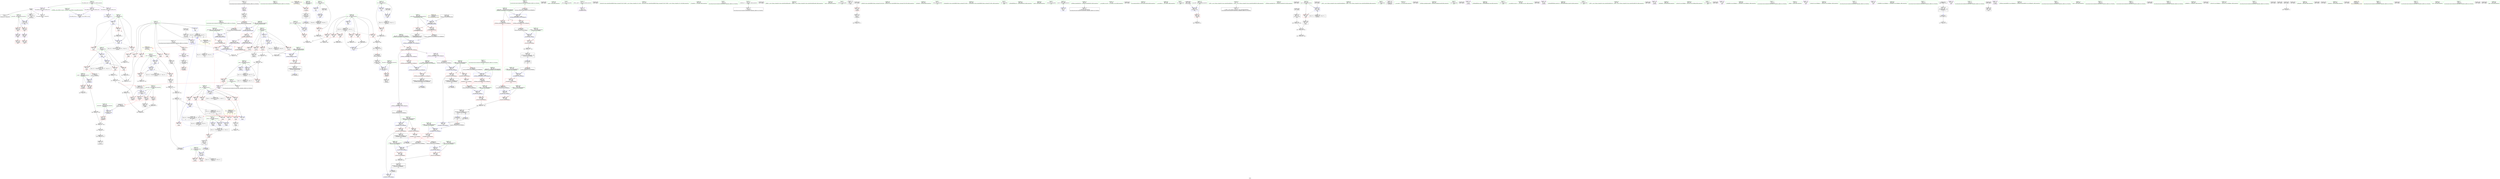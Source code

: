 digraph "SVFG" {
	label="SVFG";

	Node0x55e10a6cdd30 [shape=record,color=grey,label="{NodeID: 0\nNullPtr}"];
	Node0x55e10a6cdd30 -> Node0x55e10a896370[style=solid];
	Node0x55e10a6cdd30 -> Node0x55e10a896470[style=solid];
	Node0x55e10a6cdd30 -> Node0x55e10a8a4750[style=solid];
	Node0x55e10a8caca0 [shape=record,color=black,label="{NodeID: 526\nMR_10V_2 = PHI(MR_10V_4, MR_10V_1, MR_10V_1, )\npts\{89 \}\n}"];
	Node0x55e10a8a5960 [shape=record,color=blue,label="{NodeID: 277\n212\<--271\nans\<--call10\n_Z5solveb\n}"];
	Node0x55e10a8a5960 -> Node0x55e10a899ec0[style=dashed];
	Node0x55e10a8a5960 -> Node0x55e10a899f90[style=dashed];
	Node0x55e10a8a5960 -> Node0x55e10a8c6b70[style=dashed];
	Node0x55e10a899430 [shape=record,color=red,label="{NodeID: 194\n116\<--115\n\<--\n_Z3geti\n}"];
	Node0x55e10a899430 -> Node0x55e10a8a4ac0[style=solid];
	Node0x55e10a896470 [shape=record,color=black,label="{NodeID: 111\n366\<--3\nargv\<--dummyVal\nmain\n1st arg main }"];
	Node0x55e10a896470 -> Node0x55e10a8a5fe0[style=solid];
	Node0x55e10a894410 [shape=record,color=green,label="{NodeID: 28\n464\<--1\n\<--dummyObj\nCan only get source location for instruction, argument, global var or function.}"];
	Node0x55e10a8e8cb0 [shape=record,color=black,label="{NodeID: 637\n219 = PHI()\n}"];
	Node0x55e10a8e8cb0 -> Node0x55e10a89bf00[style=solid];
	Node0x55e10a8c4770 [shape=record,color=yellow,style=double,label="{NodeID: 554\n61V_1 = ENCHI(MR_61V_0)\npts\{481 \}\nFun[_Z7nextIntv]}"];
	Node0x55e10a8c4770 -> Node0x55e10a8a3440[style=dashed];
	Node0x55e10a8b2700 [shape=record,color=grey,label="{NodeID: 471\n162 = Binary(161, 159, )\n}"];
	Node0x55e10a8b2700 -> Node0x55e10a8a5070[style=solid];
	Node0x55e10a8a7020 [shape=record,color=blue,label="{NodeID: 305\n581\<--579\n__a.addr\<--__a\n_ZStanSt13_Ios_FmtflagsS_\n}"];
	Node0x55e10a8a7020 -> Node0x55e10a8a4140[style=dashed];
	Node0x55e10a89aaf0 [shape=record,color=red,label="{NodeID: 222\n420\<--377\n\<--tests\nmain\n}"];
	Node0x55e10a89aaf0 -> Node0x55e10a8b5400[style=solid];
	Node0x55e10a89c7f0 [shape=record,color=black,label="{NodeID: 139\n479\<--492\n_Z7nextIntv_ret\<--\n_Z7nextIntv\n|{<s0>27}}"];
	Node0x55e10a89c7f0:s0 -> Node0x55e10a8e9e40[style=solid,color=blue];
	Node0x55e10a896e20 [shape=record,color=green,label="{NodeID: 56\n212\<--213\nans\<--ans_field_insensitive\n_Z5solveb\n}"];
	Node0x55e10a896e20 -> Node0x55e10a899ec0[style=solid];
	Node0x55e10a896e20 -> Node0x55e10a899f90[style=solid];
	Node0x55e10a896e20 -> Node0x55e10a8a5960[style=solid];
	Node0x55e10a8ea980 [shape=record,color=black,label="{NodeID: 665\n466 = PHI()\n}"];
	Node0x55e10a8b5100 [shape=record,color=grey,label="{NodeID: 499\n112 = cmp(111, 113, )\n}"];
	Node0x55e10a8a42e0 [shape=record,color=red,label="{NodeID: 250\n600\<--594\n\<--__a.addr\n_ZStorSt13_Ios_FmtflagsS_\n}"];
	Node0x55e10a8a42e0 -> Node0x55e10a8b2100[style=solid];
	Node0x55e10a89df40 [shape=record,color=purple,label="{NodeID: 167\n277\<--19\nadd.ptr\<--\n_Z5solveb\n}"];
	Node0x55e10a89df40 -> Node0x55e10a89c310[style=solid];
	Node0x55e10a8987b0 [shape=record,color=green,label="{NodeID: 84\n411\<--412\nsrand\<--srand_field_insensitive\n}"];
	Node0x55e10a892250 [shape=record,color=green,label="{NodeID: 1\n7\<--1\n__dso_handle\<--dummyObj\nGlob }"];
	Node0x55e10a8cb1a0 [shape=record,color=black,label="{NodeID: 527\nMR_12V_2 = PHI(MR_12V_3, MR_12V_1, MR_12V_1, )\npts\{91 \}\n}"];
	Node0x55e10a8a5a30 [shape=record,color=blue,label="{NodeID: 278\n326\<--324\nthis.addr\<--this\n_ZNSt8ios_base9precisionEl\n}"];
	Node0x55e10a8a5a30 -> Node0x55e10a89a200[style=dashed];
	Node0x55e10a899500 [shape=record,color=red,label="{NodeID: 195\n161\<--160\n\<--\n_Z3geti\n}"];
	Node0x55e10a899500 -> Node0x55e10a8b2700[style=solid];
	Node0x55e10a896540 [shape=record,color=black,label="{NodeID: 112\n9\<--8\n\<--d\nCan only get source location for instruction, argument, global var or function.}"];
	Node0x55e10a894510 [shape=record,color=green,label="{NodeID: 29\n4\<--6\n_ZStL8__ioinit\<--_ZStL8__ioinit_field_insensitive\nGlob }"];
	Node0x55e10a894510 -> Node0x55e10a89cda0[style=solid];
	Node0x55e10a8e8d80 [shape=record,color=black,label="{NodeID: 638\n228 = PHI()\n}"];
	Node0x55e10a8b2880 [shape=record,color=grey,label="{NodeID: 472\n159 = Binary(156, 158, )\n}"];
	Node0x55e10a8b2880 -> Node0x55e10a8b2700[style=solid];
	Node0x55e10a8a70f0 [shape=record,color=blue,label="{NodeID: 306\n583\<--580\n__b.addr\<--__b\n_ZStanSt13_Ios_FmtflagsS_\n}"];
	Node0x55e10a8a70f0 -> Node0x55e10a8a4210[style=dashed];
	Node0x55e10a89abc0 [shape=record,color=red,label="{NodeID: 223\n419\<--379\n\<--test\nmain\n}"];
	Node0x55e10a89abc0 -> Node0x55e10a8b5400[style=solid];
	Node0x55e10a89c8c0 [shape=record,color=black,label="{NodeID: 140\n498\<--534\n_ZNSt8ios_base4setfESt13_Ios_FmtflagsS0__ret\<--\n_ZNSt8ios_base4setfESt13_Ios_FmtflagsS0_\n|{<s0>22}}"];
	Node0x55e10a89c8c0:s0 -> Node0x55e10a8e99d0[style=solid,color=blue];
	Node0x55e10a896ef0 [shape=record,color=green,label="{NodeID: 57\n217\<--218\n_ZStrsIcSt11char_traitsIcESaIcEERSt13basic_istreamIT_T0_ES7_RNSt7__cxx1112basic_stringIS4_S5_T1_EE\<--_ZStrsIcSt11char_traitsIcESaIcEERSt13basic_istreamIT_T0_ES7_RNSt7__cxx1112basic_stringIS4_S5_T1_EE_field_insensitive\n}"];
	Node0x55e10a8eaa50 [shape=record,color=black,label="{NodeID: 666\n518 = PHI(552, )\n|{<s0>43}}"];
	Node0x55e10a8eaa50:s0 -> Node0x55e10a8ed300[style=solid,color=red];
	Node0x55e10a8b5280 [shape=record,color=grey,label="{NodeID: 500\n247 = cmp(245, 246, )\n}"];
	Node0x55e10a8a43b0 [shape=record,color=red,label="{NodeID: 251\n601\<--596\n\<--__b.addr\n_ZStorSt13_Ios_FmtflagsS_\n}"];
	Node0x55e10a8a43b0 -> Node0x55e10a8b2100[style=solid];
	Node0x55e10a89e010 [shape=record,color=red,label="{NodeID: 168\n98\<--14\n\<--n\n_Z3geti\n}"];
	Node0x55e10a89e010 -> Node0x55e10a8b3600[style=solid];
	Node0x55e10a8988b0 [shape=record,color=green,label="{NodeID: 85\n414\<--415\n_Z7nextIntv\<--_Z7nextIntv_field_insensitive\n}"];
	Node0x55e10a8922e0 [shape=record,color=green,label="{NodeID: 2\n15\<--1\n\<--dummyObj\nCan only get source location for instruction, argument, global var or function.}"];
	Node0x55e10a8cb6a0 [shape=record,color=black,label="{NodeID: 528\nMR_14V_2 = PHI(MR_14V_3, MR_14V_1, MR_14V_1, )\npts\{93 \}\n}"];
	Node0x55e10a8a5b00 [shape=record,color=blue,label="{NodeID: 279\n328\<--325\n__prec.addr\<--__prec\n_ZNSt8ios_base9precisionEl\n}"];
	Node0x55e10a8a5b00 -> Node0x55e10a89a2d0[style=dashed];
	Node0x55e10a8995d0 [shape=record,color=red,label="{NodeID: 196\n170\<--169\n\<--\n_Z3geti\n}"];
	Node0x55e10a8995d0 -> Node0x55e10a8a5210[style=solid];
	Node0x55e10a896640 [shape=record,color=black,label="{NodeID: 113\n12\<--11\n\<--_Z1sB5cxx11\nCan only get source location for instruction, argument, global var or function.}"];
	Node0x55e10a894610 [shape=record,color=green,label="{NodeID: 30\n8\<--10\nd\<--d_field_insensitive\nGlob }"];
	Node0x55e10a894610 -> Node0x55e10a896540[style=solid];
	Node0x55e10a894610 -> Node0x55e10a89ce70[style=solid];
	Node0x55e10a8e8e80 [shape=record,color=black,label="{NodeID: 639\n231 = PHI()\n}"];
	Node0x55e10a8b2a00 [shape=record,color=grey,label="{NodeID: 473\n156 = Binary(150, 155, )\n}"];
	Node0x55e10a8b2a00 -> Node0x55e10a8b2880[style=solid];
	Node0x55e10a8a71c0 [shape=record,color=blue,label="{NodeID: 307\n594\<--592\n__a.addr\<--__a\n_ZStorSt13_Ios_FmtflagsS_\n}"];
	Node0x55e10a8a71c0 -> Node0x55e10a8a42e0[style=dashed];
	Node0x55e10a89ac90 [shape=record,color=red,label="{NodeID: 224\n429\<--379\n\<--test\nmain\n}"];
	Node0x55e10a89ac90 -> Node0x55e10a8b3480[style=solid];
	Node0x55e10a89c990 [shape=record,color=black,label="{NodeID: 141\n536\<--549\n_ZStaNRSt13_Ios_FmtflagsS__ret\<--\n_ZStaNRSt13_Ios_FmtflagsS_\n|{<s0>43}}"];
	Node0x55e10a89c990:s0 -> Node0x55e10a8eac50[style=solid,color=blue];
	Node0x55e10a896ff0 [shape=record,color=green,label="{NodeID: 58\n220\<--221\n_ZNKSt7__cxx1112basic_stringIcSt11char_traitsIcESaIcEE4sizeEv\<--_ZNKSt7__cxx1112basic_stringIcSt11char_traitsIcESaIcEE4sizeEv_field_insensitive\n}"];
	Node0x55e10a8eac50 [shape=record,color=black,label="{NodeID: 667\n522 = PHI(536, )\n}"];
	Node0x55e10a8b5400 [shape=record,color=grey,label="{NodeID: 501\n421 = cmp(419, 420, )\n}"];
	Node0x55e10a8a4480 [shape=record,color=blue,label="{NodeID: 252\n14\<--15\nn\<--\nGlob }"];
	Node0x55e10a8a4480 -> Node0x55e10a8c9370[style=dashed];
	Node0x55e10a89e0e0 [shape=record,color=red,label="{NodeID: 169\n124\<--14\n\<--n\n_Z3geti\n}"];
	Node0x55e10a89e0e0 -> Node0x55e10a8b5580[style=solid];
	Node0x55e10a8989b0 [shape=record,color=green,label="{NodeID: 86\n424\<--425\nclock\<--clock_field_insensitive\n}"];
	Node0x55e10a892590 [shape=record,color=green,label="{NodeID: 3\n17\<--1\n_ZSt3cin\<--dummyObj\nGlob }"];
	Node0x55e10a8cbba0 [shape=record,color=black,label="{NodeID: 529\nMR_16V_2 = PHI(MR_16V_4, MR_16V_1, MR_16V_1, )\npts\{100000 \}\n|{<s0>6|<s1>6|<s2>13}}"];
	Node0x55e10a8cbba0:s0 -> Node0x55e10a899500[style=dashed,color=blue];
	Node0x55e10a8cbba0:s1 -> Node0x55e10a8a5070[style=dashed,color=blue];
	Node0x55e10a8cbba0:s2 -> Node0x55e10a8c7070[style=dashed,color=blue];
	Node0x55e10a8a5bd0 [shape=record,color=blue,label="{NodeID: 280\n330\<--336\n__old\<--\n_ZNSt8ios_base9precisionEl\n}"];
	Node0x55e10a8a5bd0 -> Node0x55e10a89a3a0[style=dashed];
	Node0x55e10a8996a0 [shape=record,color=red,label="{NodeID: 197\n187\<--178\n\<--mask.addr\n_Z3bitIiEiT_i\n}"];
	Node0x55e10a8996a0 -> Node0x55e10a8b3300[style=solid];
	Node0x55e10a89b2e0 [shape=record,color=black,label="{NodeID: 114\n364\<--15\nmain_ret\<--\nmain\n}"];
	Node0x55e10a894710 [shape=record,color=green,label="{NodeID: 31\n11\<--13\n_Z1sB5cxx11\<--_Z1sB5cxx11_field_insensitive\nGlob }"];
	Node0x55e10a894710 -> Node0x55e10a896640[style=solid];
	Node0x55e10a8e8f50 [shape=record,color=black,label="{NodeID: 640\n251 = PHI()\n}"];
	Node0x55e10a8e8f50 -> Node0x55e10a89a060[style=solid];
	Node0x55e10a8b2b80 [shape=record,color=grey,label="{NodeID: 474\n153 = Binary(97, 152, )\n}"];
	Node0x55e10a8b2b80 -> Node0x55e10a8b2280[style=solid];
	Node0x55e10a8a7290 [shape=record,color=blue,label="{NodeID: 308\n596\<--593\n__b.addr\<--__b\n_ZStorSt13_Ios_FmtflagsS_\n}"];
	Node0x55e10a8a7290 -> Node0x55e10a8a43b0[style=dashed];
	Node0x55e10a89ad60 [shape=record,color=red,label="{NodeID: 225\n437\<--379\n\<--test\nmain\n}"];
	Node0x55e10a89ad60 -> Node0x55e10a8b3f00[style=solid];
	Node0x55e10a89ca60 [shape=record,color=black,label="{NodeID: 142\n552\<--558\n_ZStcoSt13_Ios_Fmtflags_ret\<--neg\n_ZStcoSt13_Ios_Fmtflags\n|{<s0>42}}"];
	Node0x55e10a89ca60:s0 -> Node0x55e10a8eaa50[style=solid,color=blue];
	Node0x55e10a8970f0 [shape=record,color=green,label="{NodeID: 59\n229\<--230\n_ZStlsISt11char_traitsIcEERSt13basic_ostreamIcT_ES5_PKc\<--_ZStlsISt11char_traitsIcEERSt13basic_ostreamIcT_ES5_PKc_field_insensitive\n}"];
	Node0x55e10a8ead60 [shape=record,color=black,label="{NodeID: 668\n527 = PHI(578, )\n|{<s0>45}}"];
	Node0x55e10a8ead60:s0 -> Node0x55e10a8ecba0[style=solid,color=red];
	Node0x55e10a8b5580 [shape=record,color=grey,label="{NodeID: 502\n125 = cmp(123, 124, )\n}"];
	Node0x55e10a8a4550 [shape=record,color=blue,label="{NodeID: 253\n613\<--37\nllvm.global_ctors_0\<--\nGlob }"];
	Node0x55e10a89e1b0 [shape=record,color=red,label="{NodeID: 170\n129\<--14\n\<--n\n_Z3geti\n}"];
	Node0x55e10a89e1b0 -> Node0x55e10a8a4e00[style=solid];
	Node0x55e10a898ab0 [shape=record,color=green,label="{NodeID: 87\n432\<--433\n_ZNSolsEi\<--_ZNSolsEi_field_insensitive\n}"];
	Node0x55e10a892620 [shape=record,color=green,label="{NodeID: 4\n18\<--1\n_ZSt4cout\<--dummyObj\nGlob }"];
	Node0x55e10a8a5ca0 [shape=record,color=blue,label="{NodeID: 281\n339\<--338\n_M_precision2\<--\n_ZNSt8ios_base9precisionEl\n|{<s0>14}}"];
	Node0x55e10a8a5ca0:s0 -> Node0x55e10a8c5c70[style=dashed,color=blue];
	Node0x55e10a899770 [shape=record,color=red,label="{NodeID: 198\n184\<--180\n\<--b.addr\n_Z3bitIiEiT_i\n}"];
	Node0x55e10a899770 -> Node0x55e10a8b4980[style=solid];
	Node0x55e10a89b3b0 [shape=record,color=black,label="{NodeID: 115\n19\<--18\n\<--_ZSt4cout\nCan only get source location for instruction, argument, global var or function.}"];
	Node0x55e10a89b3b0 -> Node0x55e10a89df40[style=solid];
	Node0x55e10a894810 [shape=record,color=green,label="{NodeID: 32\n14\<--16\nn\<--n_field_insensitive\nGlob }"];
	Node0x55e10a894810 -> Node0x55e10a89e010[style=solid];
	Node0x55e10a894810 -> Node0x55e10a89e0e0[style=solid];
	Node0x55e10a894810 -> Node0x55e10a89e1b0[style=solid];
	Node0x55e10a894810 -> Node0x55e10a89e280[style=solid];
	Node0x55e10a894810 -> Node0x55e10a89e350[style=solid];
	Node0x55e10a894810 -> Node0x55e10a89e420[style=solid];
	Node0x55e10a894810 -> Node0x55e10a8a4480[style=solid];
	Node0x55e10a894810 -> Node0x55e10a8a5550[style=solid];
	Node0x55e10a8e9080 [shape=record,color=black,label="{NodeID: 641\n271 = PHI(80, )\n}"];
	Node0x55e10a8e9080 -> Node0x55e10a8a5960[style=solid];
	Node0x55e10a8b2d00 [shape=record,color=grey,label="{NodeID: 475\n449 = Binary(448, 97, )\n}"];
	Node0x55e10a8b2d00 -> Node0x55e10a8b4c80[style=solid];
	Node0x55e10a89ae30 [shape=record,color=red,label="{NodeID: 226\n442\<--379\n\<--test\nmain\n}"];
	Node0x55e10a89ae30 -> Node0x55e10a8b5a00[style=solid];
	Node0x55e10a89cb30 [shape=record,color=black,label="{NodeID: 143\n560\<--575\n_ZStoRRSt13_Ios_FmtflagsS__ret\<--\n_ZStoRRSt13_Ios_FmtflagsS_\n|{<s0>45}}"];
	Node0x55e10a89cb30:s0 -> Node0x55e10a8eaed0[style=solid,color=blue];
	Node0x55e10a8971f0 [shape=record,color=green,label="{NodeID: 60\n232\<--233\n_ZSt4endlIcSt11char_traitsIcEERSt13basic_ostreamIT_T0_ES6_\<--_ZSt4endlIcSt11char_traitsIcEERSt13basic_ostreamIT_T0_ES6__field_insensitive\n}"];
	Node0x55e10a8eaed0 [shape=record,color=black,label="{NodeID: 669\n531 = PHI(560, )\n}"];
	Node0x55e10a8b5700 [shape=record,color=grey,label="{NodeID: 503\n256 = cmp(255, 257, )\n}"];
	Node0x55e10a8a4650 [shape=record,color=blue,label="{NodeID: 254\n614\<--38\nllvm.global_ctors_1\<--_GLOBAL__sub_I_NALP_3_0.cpp\nGlob }"];
	Node0x55e10a89e280 [shape=record,color=red,label="{NodeID: 171\n141\<--14\n\<--n\n_Z3geti\n}"];
	Node0x55e10a89e280 -> Node0x55e10a8b3000[style=solid];
	Node0x55e10a898bb0 [shape=record,color=green,label="{NodeID: 88\n480\<--481\nx\<--x_field_insensitive\n_Z7nextIntv\n}"];
	Node0x55e10a898bb0 -> Node0x55e10a8a3440[style=solid];
	Node0x55e10a8926b0 [shape=record,color=green,label="{NodeID: 5\n21\<--1\n.str\<--dummyObj\nGlob }"];
	Node0x55e10a8a5d70 [shape=record,color=blue,label="{NodeID: 282\n348\<--347\n__base.addr\<--__base\n_ZSt5fixedRSt8ios_base\n}"];
	Node0x55e10a8a5d70 -> Node0x55e10a89a540[style=dashed];
	Node0x55e10a8a5d70 -> Node0x55e10a89a610[style=dashed];
	Node0x55e10a899840 [shape=record,color=red,label="{NodeID: 199\n188\<--180\n\<--b.addr\n_Z3bitIiEiT_i\n}"];
	Node0x55e10a899840 -> Node0x55e10a8b3780[style=solid];
	Node0x55e10a89b4b0 [shape=record,color=black,label="{NodeID: 116\n20\<--18\n\<--_ZSt4cout\nCan only get source location for instruction, argument, global var or function.}"];
	Node0x55e10a89b4b0 -> Node0x55e10a89e4f0[style=solid];
	Node0x55e10a894910 [shape=record,color=green,label="{NodeID: 33\n36\<--40\nllvm.global_ctors\<--llvm.global_ctors_field_insensitive\nGlob }"];
	Node0x55e10a894910 -> Node0x55e10a89d5c0[style=solid];
	Node0x55e10a894910 -> Node0x55e10a89d6c0[style=solid];
	Node0x55e10a894910 -> Node0x55e10a89d7c0[style=solid];
	Node0x55e10a8e9250 [shape=record,color=black,label="{NodeID: 642\n279 = PHI(323, )\n}"];
	Node0x55e10a8b2e80 [shape=record,color=grey,label="{NodeID: 476\n145 = Binary(144, 146, )\n}"];
	Node0x55e10a8b2e80 -> Node0x55e10a8a4fa0[style=solid];
	Node0x55e10a89af00 [shape=record,color=red,label="{NodeID: 227\n447\<--379\n\<--test\nmain\n}"];
	Node0x55e10a89af00 -> Node0x55e10a8b4c80[style=solid];
	Node0x55e10a89cc00 [shape=record,color=black,label="{NodeID: 144\n578\<--589\n_ZStanSt13_Ios_FmtflagsS__ret\<--and\n_ZStanSt13_Ios_FmtflagsS_\n|{<s0>44|<s1>46}}"];
	Node0x55e10a89cc00:s0 -> Node0x55e10a8ead60[style=solid,color=blue];
	Node0x55e10a89cc00:s1 -> Node0x55e10a8eafe0[style=solid,color=blue];
	Node0x55e10a8972f0 [shape=record,color=green,label="{NodeID: 61\n234\<--235\n_ZNSolsEPFRSoS_E\<--_ZNSolsEPFRSoS_E_field_insensitive\n}"];
	Node0x55e10a8eafe0 [shape=record,color=black,label="{NodeID: 670\n548 = PHI(578, )\n}"];
	Node0x55e10a8eafe0 -> Node0x55e10a8a6c10[style=solid];
	Node0x55e10a8b5880 [shape=record,color=grey,label="{NodeID: 504\n100 = cmp(96, 99, )\n}"];
	Node0x55e10a8a4750 [shape=record,color=blue, style = dotted,label="{NodeID: 255\n615\<--3\nllvm.global_ctors_2\<--dummyVal\nGlob }"];
	Node0x55e10a89e350 [shape=record,color=red,label="{NodeID: 172\n157\<--14\n\<--n\n_Z3geti\n}"];
	Node0x55e10a89e350 -> Node0x55e10a89baf0[style=solid];
	Node0x55e10a898c80 [shape=record,color=green,label="{NodeID: 89\n484\<--485\nscanf\<--scanf_field_insensitive\n}"];
	Node0x55e10a892740 [shape=record,color=green,label="{NodeID: 6\n23\<--1\n_ZSt4cerr\<--dummyObj\nGlob }"];
	Node0x55e10a8a5e40 [shape=record,color=blue,label="{NodeID: 283\n367\<--15\nretval\<--\nmain\n}"];
	Node0x55e10a899910 [shape=record,color=red,label="{NodeID: 200\n224\<--206\n\<--skip.addr\n_Z5solveb\n}"];
	Node0x55e10a899910 -> Node0x55e10a89bfd0[style=solid];
	Node0x55e10a89b5b0 [shape=record,color=black,label="{NodeID: 117\n49\<--50\n\<--_ZNSt8ios_base4InitD1Ev\nCan only get source location for instruction, argument, global var or function.}"];
	Node0x55e10a894a10 [shape=record,color=green,label="{NodeID: 34\n41\<--42\n__cxx_global_var_init\<--__cxx_global_var_init_field_insensitive\n}"];
	Node0x55e10a8e9360 [shape=record,color=black,label="{NodeID: 643\n283 = PHI()\n}"];
	Node0x55e10a8b3000 [shape=record,color=grey,label="{NodeID: 477\n142 = Binary(140, 141, )\n}"];
	Node0x55e10a8b3000 -> Node0x55e10a8a4ed0[style=solid];
	Node0x55e10a89afd0 [shape=record,color=red,label="{NodeID: 228\n468\<--379\n\<--test\nmain\n}"];
	Node0x55e10a89afd0 -> Node0x55e10a8b4680[style=solid];
	Node0x55e10a89ccd0 [shape=record,color=black,label="{NodeID: 145\n591\<--602\n_ZStorSt13_Ios_FmtflagsS__ret\<--or\n_ZStorSt13_Ios_FmtflagsS_\n|{<s0>47}}"];
	Node0x55e10a89ccd0:s0 -> Node0x55e10a8eb150[style=solid,color=blue];
	Node0x55e10a8973f0 [shape=record,color=green,label="{NodeID: 62\n240\<--241\nllvm.memset.p0i8.i64\<--llvm.memset.p0i8.i64_field_insensitive\n}"];
	Node0x55e10a8eb150 [shape=record,color=black,label="{NodeID: 671\n572 = PHI(591, )\n}"];
	Node0x55e10a8eb150 -> Node0x55e10a8a6f50[style=solid];
	Node0x55e10a8b5a00 [shape=record,color=grey,label="{NodeID: 505\n445 = cmp(442, 444, )\n}"];
	Node0x55e10a8a4850 [shape=record,color=blue,label="{NodeID: 256\n84\<--81\nmask.addr\<--mask\n_Z3geti\n}"];
	Node0x55e10a8a4850 -> Node0x55e10a89e690[style=dashed];
	Node0x55e10a8a4850 -> Node0x55e10a89e760[style=dashed];
	Node0x55e10a8a4850 -> Node0x55e10a89e830[style=dashed];
	Node0x55e10a8a4850 -> Node0x55e10a89e900[style=dashed];
	Node0x55e10a89e420 [shape=record,color=red,label="{NodeID: 173\n246\<--14\n\<--n\n_Z5solveb\n}"];
	Node0x55e10a89e420 -> Node0x55e10a8b5280[style=solid];
	Node0x55e10a898d80 [shape=record,color=green,label="{NodeID: 90\n489\<--490\n__cxa_rethrow\<--__cxa_rethrow_field_insensitive\n}"];
	Node0x55e10a892f80 [shape=record,color=green,label="{NodeID: 7\n24\<--1\n.str.2\<--dummyObj\nGlob }"];
	Node0x55e10a8cd1a0 [shape=record,color=yellow,style=double,label="{NodeID: 533\n41V_1 = ENCHI(MR_41V_0)\npts\{349 \}\nFun[_ZSt5fixedRSt8ios_base]}"];
	Node0x55e10a8cd1a0 -> Node0x55e10a8a5d70[style=dashed];
	Node0x55e10a8a5f10 [shape=record,color=blue,label="{NodeID: 284\n369\<--365\nargc.addr\<--argc\nmain\n}"];
	Node0x55e10a8a5f10 -> Node0x55e10a89a6e0[style=dashed];
	Node0x55e10a8999e0 [shape=record,color=red,label="{NodeID: 201\n261\<--208\n\<--mask\n_Z5solveb\n}"];
	Node0x55e10a8999e0 -> Node0x55e10a8b3900[style=solid];
	Node0x55e10a89b6b0 [shape=record,color=black,label="{NodeID: 118\n70\<--71\n\<--_ZNSt7__cxx1112basic_stringIcSt11char_traitsIcESaIcEED1Ev\nCan only get source location for instruction, argument, global var or function.}"];
	Node0x55e10a894b10 [shape=record,color=green,label="{NodeID: 35\n45\<--46\n_ZNSt8ios_base4InitC1Ev\<--_ZNSt8ios_base4InitC1Ev_field_insensitive\n}"];
	Node0x55e10a8e9430 [shape=record,color=black,label="{NodeID: 644\n289 = PHI()\n}"];
	Node0x55e10a8b3180 [shape=record,color=grey,label="{NodeID: 478\n140 = Binary(139, 97, )\n}"];
	Node0x55e10a8b3180 -> Node0x55e10a8b3000[style=solid];
	Node0x55e10a89b0a0 [shape=record,color=red,label="{NodeID: 229\n460\<--381\n\<--start\nmain\n}"];
	Node0x55e10a89b0a0 -> Node0x55e10a89c720[style=solid];
	Node0x55e10a89cda0 [shape=record,color=purple,label="{NodeID: 146\n47\<--4\n\<--_ZStL8__ioinit\n__cxx_global_var_init\n}"];
	Node0x55e10a8974f0 [shape=record,color=green,label="{NodeID: 63\n252\<--253\n_ZNSt7__cxx1112basic_stringIcSt11char_traitsIcESaIcEEixEm\<--_ZNSt7__cxx1112basic_stringIcSt11char_traitsIcESaIcEEixEm_field_insensitive\n}"];
	Node0x55e10a8eb290 [shape=record,color=black,label="{NodeID: 672\n176 = PHI(132, )\n0th arg _Z3bitIiEiT_i }"];
	Node0x55e10a8eb290 -> Node0x55e10a8a52e0[style=solid];
	Node0x55e10a8c4c80 [shape=record,color=black,label="{NodeID: 506\nMR_49V_4 = PHI(MR_49V_3, MR_49V_2, )\npts\{374 \}\n}"];
	Node0x55e10a8c4c80 -> Node0x55e10a89a950[style=dashed];
	Node0x55e10a8a4920 [shape=record,color=blue,label="{NodeID: 257\n82\<--103\nretval\<--\n_Z3geti\n}"];
	Node0x55e10a8a4920 -> Node0x55e10a8ca2a0[style=dashed];
	Node0x55e10a89e4f0 [shape=record,color=red,label="{NodeID: 174\n273\<--20\nvtable\<--\n_Z5solveb\n}"];
	Node0x55e10a89e4f0 -> Node0x55e10a89d8c0[style=solid];
	Node0x55e10a898e80 [shape=record,color=green,label="{NodeID: 91\n502\<--503\nthis.addr\<--this.addr_field_insensitive\n_ZNSt8ios_base4setfESt13_Ios_FmtflagsS0_\n}"];
	Node0x55e10a898e80 -> Node0x55e10a8a3510[style=solid];
	Node0x55e10a898e80 -> Node0x55e10a8a6730[style=solid];
	Node0x55e10a893010 [shape=record,color=green,label="{NodeID: 8\n26\<--1\n.str.3\<--dummyObj\nGlob }"];
	Node0x55e10a8a5fe0 [shape=record,color=blue,label="{NodeID: 285\n371\<--366\nargv.addr\<--argv\nmain\n}"];
	Node0x55e10a8a5fe0 -> Node0x55e10a89a7b0[style=dashed];
	Node0x55e10a8a5fe0 -> Node0x55e10a89a880[style=dashed];
	Node0x55e10a899ab0 [shape=record,color=red,label="{NodeID: 202\n270\<--208\n\<--mask\n_Z5solveb\n|{<s0>13}}"];
	Node0x55e10a899ab0:s0 -> Node0x55e10a8ecce0[style=solid,color=red];
	Node0x55e10a89b7b0 [shape=record,color=black,label="{NodeID: 119\n200\<--103\n_Z6stupidv_ret\<--\n_Z6stupidv\n}"];
	Node0x55e10a894c10 [shape=record,color=green,label="{NodeID: 36\n51\<--52\n__cxa_atexit\<--__cxa_atexit_field_insensitive\n}"];
	Node0x55e10a8e9500 [shape=record,color=black,label="{NodeID: 645\n292 = PHI()\n}"];
	Node0x55e10a8b3300 [shape=record,color=grey,label="{NodeID: 479\n190 = Binary(187, 189, )\n}"];
	Node0x55e10a8b3300 -> Node0x55e10a8b4f80[style=solid];
	Node0x55e10a89b170 [shape=record,color=red,label="{NodeID: 230\n395\<--394\n\<--arrayidx\nmain\n}"];
	Node0x55e10a89ce70 [shape=record,color=purple,label="{NodeID: 147\n107\<--8\narrayidx\<--d\n_Z3geti\n}"];
	Node0x55e10a89ce70 -> Node0x55e10a8a49f0[style=solid];
	Node0x55e10a8975f0 [shape=record,color=green,label="{NodeID: 64\n281\<--282\n_ZNSt8ios_base9precisionEl\<--_ZNSt8ios_base9precisionEl_field_insensitive\n}"];
	Node0x55e10a8eb3d0 [shape=record,color=black,label="{NodeID: 673\n177 = PHI(133, )\n1st arg _Z3bitIiEiT_i }"];
	Node0x55e10a8eb3d0 -> Node0x55e10a8a53b0[style=solid];
	Node0x55e10a8c4d70 [shape=record,color=black,label="{NodeID: 507\nMR_51V_4 = PHI(MR_51V_3, MR_51V_2, )\npts\{376 \}\n}"];
	Node0x55e10a8c4d70 -> Node0x55e10a89aa20[style=dashed];
	Node0x55e10a8a49f0 [shape=record,color=blue,label="{NodeID: 258\n86\<--107\nans\<--arrayidx\n_Z3geti\n}"];
	Node0x55e10a8a49f0 -> Node0x55e10a89e9d0[style=dashed];
	Node0x55e10a8a49f0 -> Node0x55e10a89eaa0[style=dashed];
	Node0x55e10a8a49f0 -> Node0x55e10a89eb70[style=dashed];
	Node0x55e10a8a49f0 -> Node0x55e10a89ec40[style=dashed];
	Node0x55e10a8a49f0 -> Node0x55e10a89ed10[style=dashed];
	Node0x55e10a8a49f0 -> Node0x55e10a8ca7a0[style=dashed];
	Node0x55e10a89e5c0 [shape=record,color=red,label="{NodeID: 175\n173\<--82\n\<--retval\n_Z3geti\n}"];
	Node0x55e10a89e5c0 -> Node0x55e10a89bbc0[style=solid];
	Node0x55e10a898f50 [shape=record,color=green,label="{NodeID: 92\n504\<--505\n__fmtfl.addr\<--__fmtfl.addr_field_insensitive\n_ZNSt8ios_base4setfESt13_Ios_FmtflagsS0_\n}"];
	Node0x55e10a898f50 -> Node0x55e10a8a35e0[style=solid];
	Node0x55e10a898f50 -> Node0x55e10a8a6800[style=solid];
	Node0x55e10a893110 [shape=record,color=green,label="{NodeID: 9\n28\<--1\n.str.4\<--dummyObj\nGlob }"];
	Node0x55e10a8a60b0 [shape=record,color=blue,label="{NodeID: 286\n373\<--97\nL\<--\nmain\n}"];
	Node0x55e10a8a60b0 -> Node0x55e10a8a6250[style=dashed];
	Node0x55e10a8a60b0 -> Node0x55e10a8c4c80[style=dashed];
	Node0x55e10a899b80 [shape=record,color=red,label="{NodeID: 203\n245\<--210\n\<--i\n_Z5solveb\n}"];
	Node0x55e10a899b80 -> Node0x55e10a8b5280[style=solid];
	Node0x55e10a89b880 [shape=record,color=black,label="{NodeID: 120\n106\<--105\nidxprom\<--\n_Z3geti\n}"];
	Node0x55e10a894d10 [shape=record,color=green,label="{NodeID: 37\n50\<--56\n_ZNSt8ios_base4InitD1Ev\<--_ZNSt8ios_base4InitD1Ev_field_insensitive\n}"];
	Node0x55e10a894d10 -> Node0x55e10a89b5b0[style=solid];
	Node0x55e10a8e95d0 [shape=record,color=black,label="{NodeID: 646\n294 = PHI()\n}"];
	Node0x55e10a8b3480 [shape=record,color=grey,label="{NodeID: 480\n430 = Binary(429, 97, )\n}"];
	Node0x55e10a8a33b0 [shape=record,color=red,label="{NodeID: 231\n402\<--401\n\<--arrayidx1\nmain\n}"];
	Node0x55e10a89cf40 [shape=record,color=purple,label="{NodeID: 148\n227\<--21\n\<--.str\n_Z5solveb\n}"];
	Node0x55e10a8976f0 [shape=record,color=green,label="{NodeID: 65\n284\<--285\n_ZSt5fixedRSt8ios_base\<--_ZSt5fixedRSt8ios_base_field_insensitive\n}"];
	Node0x55e10a8eb510 [shape=record,color=black,label="{NodeID: 674\n347 = PHI()\n0th arg _ZSt5fixedRSt8ios_base }"];
	Node0x55e10a8eb510 -> Node0x55e10a8a5d70[style=solid];
	Node0x55e10a8a4ac0 [shape=record,color=blue,label="{NodeID: 259\n82\<--116\nretval\<--\n_Z3geti\n}"];
	Node0x55e10a8a4ac0 -> Node0x55e10a8ca2a0[style=dashed];
	Node0x55e10a89e690 [shape=record,color=red,label="{NodeID: 176\n95\<--84\n\<--mask.addr\n_Z3geti\n}"];
	Node0x55e10a89e690 -> Node0x55e10a8b4380[style=solid];
	Node0x55e10a899020 [shape=record,color=green,label="{NodeID: 93\n506\<--507\n__mask.addr\<--__mask.addr_field_insensitive\n_ZNSt8ios_base4setfESt13_Ios_FmtflagsS0_\n}"];
	Node0x55e10a899020 -> Node0x55e10a8a36b0[style=solid];
	Node0x55e10a899020 -> Node0x55e10a8a3780[style=solid];
	Node0x55e10a899020 -> Node0x55e10a8a68d0[style=solid];
	Node0x55e10a893210 [shape=record,color=green,label="{NodeID: 10\n30\<--1\n.str.5\<--dummyObj\nGlob }"];
	Node0x55e10a8a6180 [shape=record,color=blue,label="{NodeID: 287\n375\<--388\nR\<--\nmain\n}"];
	Node0x55e10a8a6180 -> Node0x55e10a8a6320[style=dashed];
	Node0x55e10a8a6180 -> Node0x55e10a8c4d70[style=dashed];
	Node0x55e10a899c50 [shape=record,color=red,label="{NodeID: 204\n249\<--210\n\<--i\n_Z5solveb\n}"];
	Node0x55e10a899c50 -> Node0x55e10a89c0a0[style=solid];
	Node0x55e10a89b950 [shape=record,color=black,label="{NodeID: 121\n111\<--110\nconv\<--\n_Z3geti\n}"];
	Node0x55e10a89b950 -> Node0x55e10a8b5100[style=solid];
	Node0x55e10a894e10 [shape=record,color=green,label="{NodeID: 38\n63\<--64\n__cxx_global_var_init.1\<--__cxx_global_var_init.1_field_insensitive\n}"];
	Node0x55e10a8e9700 [shape=record,color=black,label="{NodeID: 647\n296 = PHI()\n}"];
	Node0x55e10a8cf6c0 [shape=record,color=yellow,style=double,label="{NodeID: 564\n22V_1 = ENCHI(MR_22V_0)\npts\{1 \}\nFun[_Z5solveb]|{|<s2>14|<s3>14}}"];
	Node0x55e10a8cf6c0 -> Node0x55e10a89e4f0[style=dashed];
	Node0x55e10a8cf6c0 -> Node0x55e10a8c5c70[style=dashed];
	Node0x55e10a8cf6c0:s2 -> Node0x55e10a89a470[style=dashed,color=red];
	Node0x55e10a8cf6c0:s3 -> Node0x55e10a8a5ca0[style=dashed,color=red];
	Node0x55e10a8b3600 [shape=record,color=grey,label="{NodeID: 481\n99 = Binary(97, 98, )\n}"];
	Node0x55e10a8b3600 -> Node0x55e10a8b5880[style=solid];
	Node0x55e10a8a3440 [shape=record,color=red,label="{NodeID: 232\n492\<--480\n\<--x\n_Z7nextIntv\n}"];
	Node0x55e10a8a3440 -> Node0x55e10a89c7f0[style=solid];
	Node0x55e10a89d010 [shape=record,color=purple,label="{NodeID: 149\n293\<--24\n\<--.str.2\n_Z5solveb\n}"];
	Node0x55e10a8977f0 [shape=record,color=green,label="{NodeID: 66\n286\<--287\n_ZNSolsEPFRSt8ios_baseS0_E\<--_ZNSolsEPFRSt8ios_baseS0_E_field_insensitive\n}"];
	Node0x55e10a8eb5e0 [shape=record,color=black,label="{NodeID: 675\n592 = PHI(570, )\n0th arg _ZStorSt13_Ios_FmtflagsS_ }"];
	Node0x55e10a8eb5e0 -> Node0x55e10a8a71c0[style=solid];
	Node0x55e10a8a4b90 [shape=record,color=blue,label="{NodeID: 260\n119\<--103\n\<--\n_Z3geti\n}"];
	Node0x55e10a8a4b90 -> Node0x55e10a8c8470[style=dashed];
	Node0x55e10a89e760 [shape=record,color=red,label="{NodeID: 177\n105\<--84\n\<--mask.addr\n_Z3geti\n}"];
	Node0x55e10a89e760 -> Node0x55e10a89b880[style=solid];
	Node0x55e10a8990f0 [shape=record,color=green,label="{NodeID: 94\n508\<--509\n__old\<--__old_field_insensitive\n_ZNSt8ios_base4setfESt13_Ios_FmtflagsS0_\n}"];
	Node0x55e10a8990f0 -> Node0x55e10a8a3850[style=solid];
	Node0x55e10a8990f0 -> Node0x55e10a8a69a0[style=solid];
	Node0x55e10a893310 [shape=record,color=green,label="{NodeID: 11\n32\<--1\n.str.6\<--dummyObj\nGlob }"];
	Node0x55e10a8a6250 [shape=record,color=blue,label="{NodeID: 288\n373\<--396\nL\<--call\nmain\n}"];
	Node0x55e10a8a6250 -> Node0x55e10a8c4c80[style=dashed];
	Node0x55e10a899d20 [shape=record,color=red,label="{NodeID: 205\n259\<--210\n\<--i\n_Z5solveb\n}"];
	Node0x55e10a899d20 -> Node0x55e10a8b3a80[style=solid];
	Node0x55e10a89ba20 [shape=record,color=black,label="{NodeID: 122\n150\<--149\nconv6\<--\n_Z3geti\n}"];
	Node0x55e10a89ba20 -> Node0x55e10a8b2a00[style=solid];
	Node0x55e10a894f10 [shape=record,color=green,label="{NodeID: 39\n67\<--68\n_ZNSt7__cxx1112basic_stringIcSt11char_traitsIcESaIcEEC1Ev\<--_ZNSt7__cxx1112basic_stringIcSt11char_traitsIcESaIcEEC1Ev_field_insensitive\n}"];
	Node0x55e10a8e9800 [shape=record,color=black,label="{NodeID: 648\n298 = PHI()\n}"];
	Node0x55e10a8b3780 [shape=record,color=grey,label="{NodeID: 482\n189 = Binary(97, 188, )\n}"];
	Node0x55e10a8b3780 -> Node0x55e10a8b3300[style=solid];
	Node0x55e10a8a3510 [shape=record,color=red,label="{NodeID: 233\n513\<--502\nthis1\<--this.addr\n_ZNSt8ios_base4setfESt13_Ios_FmtflagsS0_\n}"];
	Node0x55e10a8a3510 -> Node0x55e10a89dcd0[style=solid];
	Node0x55e10a8a3510 -> Node0x55e10a89dda0[style=solid];
	Node0x55e10a8a3510 -> Node0x55e10a89de70[style=solid];
	Node0x55e10a89d0e0 [shape=record,color=purple,label="{NodeID: 150\n297\<--26\n\<--.str.3\n_Z5solveb\n}"];
	Node0x55e10a8978f0 [shape=record,color=green,label="{NodeID: 67\n290\<--291\n_ZNSolsEd\<--_ZNSolsEd_field_insensitive\n}"];
	Node0x55e10a8eb750 [shape=record,color=black,label="{NodeID: 676\n593 = PHI(571, )\n1st arg _ZStorSt13_Ios_FmtflagsS_ }"];
	Node0x55e10a8eb750 -> Node0x55e10a8a7290[style=solid];
	Node0x55e10a8c5c70 [shape=record,color=black,label="{NodeID: 510\nMR_22V_2 = PHI(MR_22V_3, MR_22V_1, )\npts\{1 \}\n|{<s0>35}}"];
	Node0x55e10a8c5c70:s0 -> Node0x55e10a8c9370[style=dashed,color=blue];
	Node0x55e10a8a4c60 [shape=record,color=blue,label="{NodeID: 261\n88\<--15\ni\<--\n_Z3geti\n}"];
	Node0x55e10a8a4c60 -> Node0x55e10a89ede0[style=dashed];
	Node0x55e10a8a4c60 -> Node0x55e10a89eeb0[style=dashed];
	Node0x55e10a8a4c60 -> Node0x55e10a89ef80[style=dashed];
	Node0x55e10a8a4c60 -> Node0x55e10a8a5140[style=dashed];
	Node0x55e10a8a4c60 -> Node0x55e10a8caca0[style=dashed];
	Node0x55e10a89e830 [shape=record,color=red,label="{NodeID: 178\n132\<--84\n\<--mask.addr\n_Z3geti\n|{<s0>5}}"];
	Node0x55e10a89e830:s0 -> Node0x55e10a8eb290[style=solid,color=red];
	Node0x55e10a8991c0 [shape=record,color=green,label="{NodeID: 95\n519\<--520\n_ZStcoSt13_Ios_Fmtflags\<--_ZStcoSt13_Ios_Fmtflags_field_insensitive\n}"];
	Node0x55e10a893410 [shape=record,color=green,label="{NodeID: 12\n34\<--1\n.str.7\<--dummyObj\nGlob }"];
	Node0x55e10a8a6320 [shape=record,color=blue,label="{NodeID: 289\n375\<--403\nR\<--call2\nmain\n}"];
	Node0x55e10a8a6320 -> Node0x55e10a8c4d70[style=dashed];
	Node0x55e10a899df0 [shape=record,color=red,label="{NodeID: 206\n266\<--210\n\<--i\n_Z5solveb\n}"];
	Node0x55e10a899df0 -> Node0x55e10a8b3d80[style=solid];
	Node0x55e10a89baf0 [shape=record,color=black,label="{NodeID: 123\n158\<--157\nconv10\<--\n_Z3geti\n}"];
	Node0x55e10a89baf0 -> Node0x55e10a8b2880[style=solid];
	Node0x55e10a895010 [shape=record,color=green,label="{NodeID: 40\n71\<--75\n_ZNSt7__cxx1112basic_stringIcSt11char_traitsIcESaIcEED1Ev\<--_ZNSt7__cxx1112basic_stringIcSt11char_traitsIcESaIcEED1Ev_field_insensitive\n}"];
	Node0x55e10a895010 -> Node0x55e10a89b6b0[style=solid];
	Node0x55e10a8e9900 [shape=record,color=black,label="{NodeID: 649\n299 = PHI()\n}"];
	Node0x55e10a8b3900 [shape=record,color=grey,label="{NodeID: 483\n262 = Binary(261, 260, )\n}"];
	Node0x55e10a8b3900 -> Node0x55e10a8a57c0[style=solid];
	Node0x55e10a8a35e0 [shape=record,color=red,label="{NodeID: 234\n525\<--504\n\<--__fmtfl.addr\n_ZNSt8ios_base4setfESt13_Ios_FmtflagsS0_\n|{<s0>44}}"];
	Node0x55e10a8a35e0:s0 -> Node0x55e10a8ecef0[style=solid,color=red];
	Node0x55e10a89d1b0 [shape=record,color=purple,label="{NodeID: 151\n427\<--28\n\<--.str.4\nmain\n}"];
	Node0x55e10a8979f0 [shape=record,color=green,label="{NodeID: 68\n326\<--327\nthis.addr\<--this.addr_field_insensitive\n_ZNSt8ios_base9precisionEl\n}"];
	Node0x55e10a8979f0 -> Node0x55e10a89a200[style=solid];
	Node0x55e10a8979f0 -> Node0x55e10a8a5a30[style=solid];
	Node0x55e10a8ec5b0 [shape=record,color=black,label="{NodeID: 677\n499 = PHI(351, )\n0th arg _ZNSt8ios_base4setfESt13_Ios_FmtflagsS0_ }"];
	Node0x55e10a8ec5b0 -> Node0x55e10a8a6730[style=solid];
	Node0x55e10a8c6170 [shape=record,color=black,label="{NodeID: 511\nMR_27V_2 = PHI(MR_27V_4, MR_27V_1, )\npts\{209 \}\n}"];
	Node0x55e10a8a4d30 [shape=record,color=blue,label="{NodeID: 262\n90\<--127\nx\<--\n_Z3geti\n}"];
	Node0x55e10a8a4d30 -> Node0x55e10a89f050[style=dashed];
	Node0x55e10a8a4d30 -> Node0x55e10a89f120[style=dashed];
	Node0x55e10a8a4d30 -> Node0x55e10a89f1f0[style=dashed];
	Node0x55e10a8a4d30 -> Node0x55e10a8a4d30[style=dashed];
	Node0x55e10a8a4d30 -> Node0x55e10a8a4ed0[style=dashed];
	Node0x55e10a8a4d30 -> Node0x55e10a8cb1a0[style=dashed];
	Node0x55e10a89e900 [shape=record,color=red,label="{NodeID: 179\n151\<--84\n\<--mask.addr\n_Z3geti\n}"];
	Node0x55e10a89e900 -> Node0x55e10a8b2280[style=solid];
	Node0x55e10a895720 [shape=record,color=green,label="{NodeID: 96\n523\<--524\n_ZStaNRSt13_Ios_FmtflagsS_\<--_ZStaNRSt13_Ios_FmtflagsS__field_insensitive\n}"];
	Node0x55e10a893510 [shape=record,color=green,label="{NodeID: 13\n37\<--1\n\<--dummyObj\nCan only get source location for instruction, argument, global var or function.}"];
	Node0x55e10a8a63f0 [shape=record,color=blue,label="{NodeID: 290\n377\<--413\ntests\<--call4\nmain\n}"];
	Node0x55e10a8a63f0 -> Node0x55e10a89aaf0[style=dashed];
	Node0x55e10a899ec0 [shape=record,color=red,label="{NodeID: 207\n288\<--212\n\<--ans\n_Z5solveb\n}"];
	Node0x55e10a89bbc0 [shape=record,color=black,label="{NodeID: 124\n80\<--173\n_Z3geti_ret\<--\n_Z3geti\n|{<s0>6|<s1>13}}"];
	Node0x55e10a89bbc0:s0 -> Node0x55e10a8e89b0[style=solid,color=blue];
	Node0x55e10a89bbc0:s1 -> Node0x55e10a8e9080[style=solid,color=blue];
	Node0x55e10a895110 [shape=record,color=green,label="{NodeID: 41\n78\<--79\n_Z3geti\<--_Z3geti_field_insensitive\n}"];
	Node0x55e10a8e99d0 [shape=record,color=black,label="{NodeID: 650\n352 = PHI(498, )\n}"];
	Node0x55e10a8b3a80 [shape=record,color=grey,label="{NodeID: 484\n260 = Binary(97, 259, )\n}"];
	Node0x55e10a8b3a80 -> Node0x55e10a8b3900[style=solid];
	Node0x55e10a8a36b0 [shape=record,color=red,label="{NodeID: 235\n517\<--506\n\<--__mask.addr\n_ZNSt8ios_base4setfESt13_Ios_FmtflagsS0_\n|{<s0>42}}"];
	Node0x55e10a8a36b0:s0 -> Node0x55e10a8ed8a0[style=solid,color=red];
	Node0x55e10a89d280 [shape=record,color=purple,label="{NodeID: 152\n435\<--28\n\<--.str.4\nmain\n}"];
	Node0x55e10a897ac0 [shape=record,color=green,label="{NodeID: 69\n328\<--329\n__prec.addr\<--__prec.addr_field_insensitive\n_ZNSt8ios_base9precisionEl\n}"];
	Node0x55e10a897ac0 -> Node0x55e10a89a2d0[style=solid];
	Node0x55e10a897ac0 -> Node0x55e10a8a5b00[style=solid];
	Node0x55e10a8ec7e0 [shape=record,color=black,label="{NodeID: 678\n500 = PHI(353, )\n1st arg _ZNSt8ios_base4setfESt13_Ios_FmtflagsS0_ }"];
	Node0x55e10a8ec7e0 -> Node0x55e10a8a6800[style=solid];
	Node0x55e10a8c6670 [shape=record,color=black,label="{NodeID: 512\nMR_29V_2 = PHI(MR_29V_4, MR_29V_1, )\npts\{211 \}\n}"];
	Node0x55e10a8a4e00 [shape=record,color=blue,label="{NodeID: 263\n92\<--129\ncost\<--\n_Z3geti\n}"];
	Node0x55e10a8a4e00 -> Node0x55e10a89f2c0[style=dashed];
	Node0x55e10a8a4e00 -> Node0x55e10a899290[style=dashed];
	Node0x55e10a8a4e00 -> Node0x55e10a8a4e00[style=dashed];
	Node0x55e10a8a4e00 -> Node0x55e10a8a4fa0[style=dashed];
	Node0x55e10a8a4e00 -> Node0x55e10a8cb6a0[style=dashed];
	Node0x55e10a89e9d0 [shape=record,color=red,label="{NodeID: 180\n109\<--86\n\<--ans\n_Z3geti\n}"];
	Node0x55e10a89e9d0 -> Node0x55e10a899360[style=solid];
	Node0x55e10a895820 [shape=record,color=green,label="{NodeID: 97\n528\<--529\n_ZStanSt13_Ios_FmtflagsS_\<--_ZStanSt13_Ios_FmtflagsS__field_insensitive\n}"];
	Node0x55e10a893610 [shape=record,color=green,label="{NodeID: 14\n97\<--1\n\<--dummyObj\nCan only get source location for instruction, argument, global var or function.}"];
	Node0x55e10a8a64c0 [shape=record,color=blue,label="{NodeID: 291\n379\<--15\ntest\<--\nmain\n}"];
	Node0x55e10a8a64c0 -> Node0x55e10a8c8970[style=dashed];
	Node0x55e10a899f90 [shape=record,color=red,label="{NodeID: 208\n295\<--212\n\<--ans\n_Z5solveb\n}"];
	Node0x55e10a89bc90 [shape=record,color=black,label="{NodeID: 125\n195\<--193\n\<--\n_Z3bitIiEiT_i\n}"];
	Node0x55e10a895210 [shape=record,color=green,label="{NodeID: 42\n82\<--83\nretval\<--retval_field_insensitive\n_Z3geti\n}"];
	Node0x55e10a895210 -> Node0x55e10a89e5c0[style=solid];
	Node0x55e10a895210 -> Node0x55e10a8a4920[style=solid];
	Node0x55e10a895210 -> Node0x55e10a8a4ac0[style=solid];
	Node0x55e10a895210 -> Node0x55e10a8a5210[style=solid];
	Node0x55e10a8e9b40 [shape=record,color=black,label="{NodeID: 651\n396 = PHI()\n}"];
	Node0x55e10a8e9b40 -> Node0x55e10a8a6250[style=solid];
	Node0x55e10a8b3c00 [shape=record,color=grey,label="{NodeID: 485\n444 = Binary(443, 97, )\n}"];
	Node0x55e10a8b3c00 -> Node0x55e10a8b5a00[style=solid];
	Node0x55e10a8a3780 [shape=record,color=red,label="{NodeID: 236\n526\<--506\n\<--__mask.addr\n_ZNSt8ios_base4setfESt13_Ios_FmtflagsS0_\n|{<s0>44}}"];
	Node0x55e10a8a3780:s0 -> Node0x55e10a8ed070[style=solid,color=red];
	Node0x55e10a89d350 [shape=record,color=purple,label="{NodeID: 153\n440\<--30\n\<--.str.5\nmain\n}"];
	Node0x55e10a897b90 [shape=record,color=green,label="{NodeID: 70\n330\<--331\n__old\<--__old_field_insensitive\n_ZNSt8ios_base9precisionEl\n}"];
	Node0x55e10a897b90 -> Node0x55e10a89a3a0[style=solid];
	Node0x55e10a897b90 -> Node0x55e10a8a5bd0[style=solid];
	Node0x55e10a8ec920 [shape=record,color=black,label="{NodeID: 679\n501 = PHI(354, )\n2nd arg _ZNSt8ios_base4setfESt13_Ios_FmtflagsS0_ }"];
	Node0x55e10a8ec920 -> Node0x55e10a8a68d0[style=solid];
	Node0x55e10a8c6b70 [shape=record,color=black,label="{NodeID: 513\nMR_31V_2 = PHI(MR_31V_3, MR_31V_1, )\npts\{213 \}\n}"];
	Node0x55e10a8a4ed0 [shape=record,color=blue,label="{NodeID: 264\n90\<--142\nx\<--rem\n_Z3geti\n}"];
	Node0x55e10a8a4ed0 -> Node0x55e10a89f050[style=dashed];
	Node0x55e10a8a4ed0 -> Node0x55e10a89f120[style=dashed];
	Node0x55e10a8a4ed0 -> Node0x55e10a89f1f0[style=dashed];
	Node0x55e10a8a4ed0 -> Node0x55e10a8a4d30[style=dashed];
	Node0x55e10a8a4ed0 -> Node0x55e10a8a4ed0[style=dashed];
	Node0x55e10a8a4ed0 -> Node0x55e10a8cb1a0[style=dashed];
	Node0x55e10a89eaa0 [shape=record,color=red,label="{NodeID: 181\n115\<--86\n\<--ans\n_Z3geti\n}"];
	Node0x55e10a89eaa0 -> Node0x55e10a899430[style=solid];
	Node0x55e10a895920 [shape=record,color=green,label="{NodeID: 98\n532\<--533\n_ZStoRRSt13_Ios_FmtflagsS_\<--_ZStoRRSt13_Ios_FmtflagsS__field_insensitive\n}"];
	Node0x55e10a893710 [shape=record,color=green,label="{NodeID: 15\n103\<--1\n\<--dummyObj\nCan only get source location for instruction, argument, global var or function.}"];
	Node0x55e10a8a6590 [shape=record,color=blue,label="{NodeID: 292\n381\<--423\nstart\<--call6\nmain\n}"];
	Node0x55e10a8a6590 -> Node0x55e10a89b0a0[style=dashed];
	Node0x55e10a8a6590 -> Node0x55e10a8c8e70[style=dashed];
	Node0x55e10a89a060 [shape=record,color=red,label="{NodeID: 209\n254\<--251\n\<--call5\n_Z5solveb\n}"];
	Node0x55e10a89a060 -> Node0x55e10a89c170[style=solid];
	Node0x55e10a89bd60 [shape=record,color=black,label="{NodeID: 126\n175\<--196\n_Z3bitIiEiT_i_ret\<--cond\n_Z3bitIiEiT_i\n|{<s0>5}}"];
	Node0x55e10a89bd60:s0 -> Node0x55e10a8e5cd0[style=solid,color=blue];
	Node0x55e10a8952e0 [shape=record,color=green,label="{NodeID: 43\n84\<--85\nmask.addr\<--mask.addr_field_insensitive\n_Z3geti\n}"];
	Node0x55e10a8952e0 -> Node0x55e10a89e690[style=solid];
	Node0x55e10a8952e0 -> Node0x55e10a89e760[style=solid];
	Node0x55e10a8952e0 -> Node0x55e10a89e830[style=solid];
	Node0x55e10a8952e0 -> Node0x55e10a89e900[style=solid];
	Node0x55e10a8952e0 -> Node0x55e10a8a4850[style=solid];
	Node0x55e10a8e9c40 [shape=record,color=black,label="{NodeID: 652\n403 = PHI()\n}"];
	Node0x55e10a8e9c40 -> Node0x55e10a8a6320[style=solid];
	Node0x55e10a8b3d80 [shape=record,color=grey,label="{NodeID: 486\n267 = Binary(266, 97, )\n}"];
	Node0x55e10a8b3d80 -> Node0x55e10a8a5890[style=solid];
	Node0x55e10a8a3850 [shape=record,color=red,label="{NodeID: 237\n534\<--508\n\<--__old\n_ZNSt8ios_base4setfESt13_Ios_FmtflagsS0_\n}"];
	Node0x55e10a8a3850 -> Node0x55e10a89c8c0[style=solid];
	Node0x55e10a89d420 [shape=record,color=purple,label="{NodeID: 154\n455\<--32\n\<--.str.6\nmain\n}"];
	Node0x55e10a897c60 [shape=record,color=green,label="{NodeID: 71\n348\<--349\n__base.addr\<--__base.addr_field_insensitive\n_ZSt5fixedRSt8ios_base\n}"];
	Node0x55e10a897c60 -> Node0x55e10a89a540[style=solid];
	Node0x55e10a897c60 -> Node0x55e10a89a610[style=solid];
	Node0x55e10a897c60 -> Node0x55e10a8a5d70[style=solid];
	Node0x55e10a8eca60 [shape=record,color=black,label="{NodeID: 680\n561 = PHI(530, )\n0th arg _ZStoRRSt13_Ios_FmtflagsS_ }"];
	Node0x55e10a8eca60 -> Node0x55e10a8a6db0[style=solid];
	Node0x55e10a8c7070 [shape=record,color=black,label="{NodeID: 514\nMR_16V_2 = PHI(MR_16V_3, MR_16V_1, )\npts\{100000 \}\n|{<s0>35}}"];
	Node0x55e10a8c7070:s0 -> Node0x55e10a8c9370[style=dashed,color=blue];
	Node0x55e10a8a4fa0 [shape=record,color=blue,label="{NodeID: 265\n92\<--145\ncost\<--dec\n_Z3geti\n}"];
	Node0x55e10a8a4fa0 -> Node0x55e10a89f2c0[style=dashed];
	Node0x55e10a8a4fa0 -> Node0x55e10a899290[style=dashed];
	Node0x55e10a8a4fa0 -> Node0x55e10a8a4e00[style=dashed];
	Node0x55e10a8a4fa0 -> Node0x55e10a8a4fa0[style=dashed];
	Node0x55e10a8a4fa0 -> Node0x55e10a8cb6a0[style=dashed];
	Node0x55e10a89eb70 [shape=record,color=red,label="{NodeID: 182\n119\<--86\n\<--ans\n_Z3geti\n}"];
	Node0x55e10a89eb70 -> Node0x55e10a8a4b90[style=solid];
	Node0x55e10a895a20 [shape=record,color=green,label="{NodeID: 99\n539\<--540\n__a.addr\<--__a.addr_field_insensitive\n_ZStaNRSt13_Ios_FmtflagsS_\n}"];
	Node0x55e10a895a20 -> Node0x55e10a8a39f0[style=solid];
	Node0x55e10a895a20 -> Node0x55e10a8a3ac0[style=solid];
	Node0x55e10a895a20 -> Node0x55e10a8a6a70[style=solid];
	Node0x55e10a893810 [shape=record,color=green,label="{NodeID: 16\n113\<--1\n\<--dummyObj\nCan only get source location for instruction, argument, global var or function.}"];
	Node0x55e10a8cda40 [shape=record,color=yellow,style=double,label="{NodeID: 542\n2V_1 = ENCHI(MR_2V_0)\npts\{16 \}\nFun[_Z3geti]|{|<s5>6}}"];
	Node0x55e10a8cda40 -> Node0x55e10a89e010[style=dashed];
	Node0x55e10a8cda40 -> Node0x55e10a89e0e0[style=dashed];
	Node0x55e10a8cda40 -> Node0x55e10a89e1b0[style=dashed];
	Node0x55e10a8cda40 -> Node0x55e10a89e280[style=dashed];
	Node0x55e10a8cda40 -> Node0x55e10a89e350[style=dashed];
	Node0x55e10a8cda40:s5 -> Node0x55e10a8cda40[style=dashed,color=red];
	Node0x55e10a8a6660 [shape=record,color=blue,label="{NodeID: 293\n379\<--469\ntest\<--inc\nmain\n}"];
	Node0x55e10a8a6660 -> Node0x55e10a8c8970[style=dashed];
	Node0x55e10a89a130 [shape=record,color=red,label="{NodeID: 210\n276\<--275\nvbase.offset\<--\n_Z5solveb\n}"];
	Node0x55e10a89be30 [shape=record,color=black,label="{NodeID: 127\n214\<--205\nfrombool\<--skip\n_Z5solveb\n}"];
	Node0x55e10a89be30 -> Node0x55e10a8a5480[style=solid];
	Node0x55e10a8953b0 [shape=record,color=green,label="{NodeID: 44\n86\<--87\nans\<--ans_field_insensitive\n_Z3geti\n}"];
	Node0x55e10a8953b0 -> Node0x55e10a89e9d0[style=solid];
	Node0x55e10a8953b0 -> Node0x55e10a89eaa0[style=solid];
	Node0x55e10a8953b0 -> Node0x55e10a89eb70[style=solid];
	Node0x55e10a8953b0 -> Node0x55e10a89ec40[style=solid];
	Node0x55e10a8953b0 -> Node0x55e10a89ed10[style=solid];
	Node0x55e10a8953b0 -> Node0x55e10a8a49f0[style=solid];
	Node0x55e10a8e9d40 [shape=record,color=black,label="{NodeID: 653\n406 = PHI()\n}"];
	Node0x55e10a8e9d40 -> Node0x55e10a89c580[style=solid];
	Node0x55e10a8cfc30 [shape=record,color=yellow,style=double,label="{NodeID: 570\n16V_1 = ENCHI(MR_16V_0)\npts\{100000 \}\nFun[_Z5solveb]|{|<s1>13|<s2>13|<s3>13|<s4>13}}"];
	Node0x55e10a8cfc30 -> Node0x55e10a8c7070[style=dashed];
	Node0x55e10a8cfc30:s1 -> Node0x55e10a899360[style=dashed,color=red];
	Node0x55e10a8cfc30:s2 -> Node0x55e10a899430[style=dashed,color=red];
	Node0x55e10a8cfc30:s3 -> Node0x55e10a8a4b90[style=dashed,color=red];
	Node0x55e10a8cfc30:s4 -> Node0x55e10a8cbba0[style=dashed,color=red];
	Node0x55e10a8b3f00 [shape=record,color=grey,label="{NodeID: 487\n438 = Binary(437, 97, )\n}"];
	Node0x55e10a8a3920 [shape=record,color=red,label="{NodeID: 238\n515\<--514\n\<--_M_flags\n_ZNSt8ios_base4setfESt13_Ios_FmtflagsS0_\n}"];
	Node0x55e10a8a3920 -> Node0x55e10a8a69a0[style=solid];
	Node0x55e10a89d4f0 [shape=record,color=purple,label="{NodeID: 155\n482\<--34\n\<--.str.7\n_Z7nextIntv\n}"];
	Node0x55e10a897d30 [shape=record,color=green,label="{NodeID: 72\n355\<--356\n_ZNSt8ios_base4setfESt13_Ios_FmtflagsS0_\<--_ZNSt8ios_base4setfESt13_Ios_FmtflagsS0__field_insensitive\n}"];
	Node0x55e10a8ecba0 [shape=record,color=black,label="{NodeID: 681\n562 = PHI(527, )\n1st arg _ZStoRRSt13_Ios_FmtflagsS_ }"];
	Node0x55e10a8ecba0 -> Node0x55e10a8a6e80[style=solid];
	Node0x55e10a8a5070 [shape=record,color=blue,label="{NodeID: 266\n160\<--162\n\<--add11\n_Z3geti\n}"];
	Node0x55e10a8a5070 -> Node0x55e10a8c8470[style=dashed];
	Node0x55e10a89ec40 [shape=record,color=red,label="{NodeID: 183\n160\<--86\n\<--ans\n_Z3geti\n}"];
	Node0x55e10a89ec40 -> Node0x55e10a899500[style=solid];
	Node0x55e10a89ec40 -> Node0x55e10a8a5070[style=solid];
	Node0x55e10a895af0 [shape=record,color=green,label="{NodeID: 100\n541\<--542\n__b.addr\<--__b.addr_field_insensitive\n_ZStaNRSt13_Ios_FmtflagsS_\n}"];
	Node0x55e10a895af0 -> Node0x55e10a8a3b90[style=solid];
	Node0x55e10a895af0 -> Node0x55e10a8a6b40[style=solid];
	Node0x55e10a893910 [shape=record,color=green,label="{NodeID: 17\n146\<--1\n\<--dummyObj\nCan only get source location for instruction, argument, global var or function.}"];
	Node0x55e10a8a6730 [shape=record,color=blue,label="{NodeID: 294\n502\<--499\nthis.addr\<--this\n_ZNSt8ios_base4setfESt13_Ios_FmtflagsS0_\n}"];
	Node0x55e10a8a6730 -> Node0x55e10a8a3510[style=dashed];
	Node0x55e10a89a200 [shape=record,color=red,label="{NodeID: 211\n334\<--326\nthis1\<--this.addr\n_ZNSt8ios_base9precisionEl\n}"];
	Node0x55e10a89a200 -> Node0x55e10a89d990[style=solid];
	Node0x55e10a89a200 -> Node0x55e10a89da60[style=solid];
	Node0x55e10a89bf00 [shape=record,color=black,label="{NodeID: 128\n222\<--219\nconv\<--call1\n_Z5solveb\n}"];
	Node0x55e10a89bf00 -> Node0x55e10a8a5550[style=solid];
	Node0x55e10a895480 [shape=record,color=green,label="{NodeID: 45\n88\<--89\ni\<--i_field_insensitive\n_Z3geti\n}"];
	Node0x55e10a895480 -> Node0x55e10a89ede0[style=solid];
	Node0x55e10a895480 -> Node0x55e10a89eeb0[style=solid];
	Node0x55e10a895480 -> Node0x55e10a89ef80[style=solid];
	Node0x55e10a895480 -> Node0x55e10a8a4c60[style=solid];
	Node0x55e10a895480 -> Node0x55e10a8a5140[style=solid];
	Node0x55e10a8e9e40 [shape=record,color=black,label="{NodeID: 654\n413 = PHI(479, )\n}"];
	Node0x55e10a8e9e40 -> Node0x55e10a8a63f0[style=solid];
	Node0x55e10a8b4080 [shape=record,color=grey,label="{NodeID: 488\n463 = Binary(462, 464, )\n}"];
	Node0x55e10a8a39f0 [shape=record,color=red,label="{NodeID: 239\n545\<--539\n\<--__a.addr\n_ZStaNRSt13_Ios_FmtflagsS_\n}"];
	Node0x55e10a8a39f0 -> Node0x55e10a8a3c60[style=solid];
	Node0x55e10a89d5c0 [shape=record,color=purple,label="{NodeID: 156\n613\<--36\nllvm.global_ctors_0\<--llvm.global_ctors\nGlob }"];
	Node0x55e10a89d5c0 -> Node0x55e10a8a4550[style=solid];
	Node0x55e10a897e30 [shape=record,color=green,label="{NodeID: 73\n362\<--363\nmain\<--main_field_insensitive\n}"];
	Node0x55e10a8ecce0 [shape=record,color=black,label="{NodeID: 682\n81 = PHI(154, 270, )\n0th arg _Z3geti }"];
	Node0x55e10a8ecce0 -> Node0x55e10a8a4850[style=solid];
	Node0x55e10a8a5140 [shape=record,color=blue,label="{NodeID: 267\n88\<--166\ni\<--inc\n_Z3geti\n}"];
	Node0x55e10a8a5140 -> Node0x55e10a89ede0[style=dashed];
	Node0x55e10a8a5140 -> Node0x55e10a89eeb0[style=dashed];
	Node0x55e10a8a5140 -> Node0x55e10a89ef80[style=dashed];
	Node0x55e10a8a5140 -> Node0x55e10a8a5140[style=dashed];
	Node0x55e10a8a5140 -> Node0x55e10a8caca0[style=dashed];
	Node0x55e10a89ed10 [shape=record,color=red,label="{NodeID: 184\n169\<--86\n\<--ans\n_Z3geti\n}"];
	Node0x55e10a89ed10 -> Node0x55e10a8995d0[style=solid];
	Node0x55e10a895bc0 [shape=record,color=green,label="{NodeID: 101\n554\<--555\n__a.addr\<--__a.addr_field_insensitive\n_ZStcoSt13_Ios_Fmtflags\n}"];
	Node0x55e10a895bc0 -> Node0x55e10a8a3d30[style=solid];
	Node0x55e10a895bc0 -> Node0x55e10a8a6ce0[style=solid];
	Node0x55e10a893a10 [shape=record,color=green,label="{NodeID: 18\n194\<--1\n\<--dummyObj\nCan only get source location for instruction, argument, global var or function.}"];
	Node0x55e10a8a6800 [shape=record,color=blue,label="{NodeID: 295\n504\<--500\n__fmtfl.addr\<--__fmtfl\n_ZNSt8ios_base4setfESt13_Ios_FmtflagsS0_\n}"];
	Node0x55e10a8a6800 -> Node0x55e10a8a35e0[style=dashed];
	Node0x55e10a89a2d0 [shape=record,color=red,label="{NodeID: 212\n338\<--328\n\<--__prec.addr\n_ZNSt8ios_base9precisionEl\n}"];
	Node0x55e10a89a2d0 -> Node0x55e10a8a5ca0[style=solid];
	Node0x55e10a89bfd0 [shape=record,color=black,label="{NodeID: 129\n225\<--224\ntobool\<--\n_Z5solveb\n}"];
	Node0x55e10a895550 [shape=record,color=green,label="{NodeID: 46\n90\<--91\nx\<--x_field_insensitive\n_Z3geti\n}"];
	Node0x55e10a895550 -> Node0x55e10a89f050[style=solid];
	Node0x55e10a895550 -> Node0x55e10a89f120[style=solid];
	Node0x55e10a895550 -> Node0x55e10a89f1f0[style=solid];
	Node0x55e10a895550 -> Node0x55e10a8a4d30[style=solid];
	Node0x55e10a895550 -> Node0x55e10a8a4ed0[style=solid];
	Node0x55e10a8ea010 [shape=record,color=black,label="{NodeID: 655\n423 = PHI()\n}"];
	Node0x55e10a8ea010 -> Node0x55e10a8a6590[style=solid];
	Node0x55e10a8b4200 [shape=record,color=grey,label="{NodeID: 489\n462 = Binary(459, 461, )\n}"];
	Node0x55e10a8b4200 -> Node0x55e10a8b4080[style=solid];
	Node0x55e10a8a3ac0 [shape=record,color=red,label="{NodeID: 240\n549\<--539\n\<--__a.addr\n_ZStaNRSt13_Ios_FmtflagsS_\n}"];
	Node0x55e10a8a3ac0 -> Node0x55e10a89c990[style=solid];
	Node0x55e10a8a3ac0 -> Node0x55e10a8a6c10[style=solid];
	Node0x55e10a89d6c0 [shape=record,color=purple,label="{NodeID: 157\n614\<--36\nllvm.global_ctors_1\<--llvm.global_ctors\nGlob }"];
	Node0x55e10a89d6c0 -> Node0x55e10a8a4650[style=solid];
	Node0x55e10a897f30 [shape=record,color=green,label="{NodeID: 74\n367\<--368\nretval\<--retval_field_insensitive\nmain\n}"];
	Node0x55e10a897f30 -> Node0x55e10a8a5e40[style=solid];
	Node0x55e10a8ecef0 [shape=record,color=black,label="{NodeID: 683\n579 = PHI(525, 546, )\n0th arg _ZStanSt13_Ios_FmtflagsS_ }"];
	Node0x55e10a8ecef0 -> Node0x55e10a8a7020[style=solid];
	Node0x55e10a8a5210 [shape=record,color=blue,label="{NodeID: 268\n82\<--170\nretval\<--\n_Z3geti\n}"];
	Node0x55e10a8a5210 -> Node0x55e10a8ca2a0[style=dashed];
	Node0x55e10a89ede0 [shape=record,color=red,label="{NodeID: 185\n123\<--88\n\<--i\n_Z3geti\n}"];
	Node0x55e10a89ede0 -> Node0x55e10a8b5580[style=solid];
	Node0x55e10a895c90 [shape=record,color=green,label="{NodeID: 102\n563\<--564\n__a.addr\<--__a.addr_field_insensitive\n_ZStoRRSt13_Ios_FmtflagsS_\n}"];
	Node0x55e10a895c90 -> Node0x55e10a8a3e00[style=solid];
	Node0x55e10a895c90 -> Node0x55e10a8a3ed0[style=solid];
	Node0x55e10a895c90 -> Node0x55e10a8a6db0[style=solid];
	Node0x55e10a893b10 [shape=record,color=green,label="{NodeID: 19\n238\<--1\n\<--dummyObj\nCan only get source location for instruction, argument, global var or function.}"];
	Node0x55e10a8a68d0 [shape=record,color=blue,label="{NodeID: 296\n506\<--501\n__mask.addr\<--__mask\n_ZNSt8ios_base4setfESt13_Ios_FmtflagsS0_\n}"];
	Node0x55e10a8a68d0 -> Node0x55e10a8a36b0[style=dashed];
	Node0x55e10a8a68d0 -> Node0x55e10a8a3780[style=dashed];
	Node0x55e10a89a3a0 [shape=record,color=red,label="{NodeID: 213\n341\<--330\n\<--__old\n_ZNSt8ios_base9precisionEl\n}"];
	Node0x55e10a89a3a0 -> Node0x55e10a89c3e0[style=solid];
	Node0x55e10a89c0a0 [shape=record,color=black,label="{NodeID: 130\n250\<--249\nconv4\<--\n_Z5solveb\n}"];
	Node0x55e10a895620 [shape=record,color=green,label="{NodeID: 47\n92\<--93\ncost\<--cost_field_insensitive\n_Z3geti\n}"];
	Node0x55e10a895620 -> Node0x55e10a89f2c0[style=solid];
	Node0x55e10a895620 -> Node0x55e10a899290[style=solid];
	Node0x55e10a895620 -> Node0x55e10a8a4e00[style=solid];
	Node0x55e10a895620 -> Node0x55e10a8a4fa0[style=solid];
	Node0x55e10a8ea0e0 [shape=record,color=black,label="{NodeID: 656\n428 = PHI()\n}"];
	Node0x55e10a8b4380 [shape=record,color=grey,label="{NodeID: 490\n96 = Binary(95, 97, )\n}"];
	Node0x55e10a8b4380 -> Node0x55e10a8b5880[style=solid];
	Node0x55e10a8a3b90 [shape=record,color=red,label="{NodeID: 241\n547\<--541\n\<--__b.addr\n_ZStaNRSt13_Ios_FmtflagsS_\n|{<s0>46}}"];
	Node0x55e10a8a3b90:s0 -> Node0x55e10a8ed070[style=solid,color=red];
	Node0x55e10a89d7c0 [shape=record,color=purple,label="{NodeID: 158\n615\<--36\nllvm.global_ctors_2\<--llvm.global_ctors\nGlob }"];
	Node0x55e10a89d7c0 -> Node0x55e10a8a4750[style=solid];
	Node0x55e10a898000 [shape=record,color=green,label="{NodeID: 75\n369\<--370\nargc.addr\<--argc.addr_field_insensitive\nmain\n}"];
	Node0x55e10a898000 -> Node0x55e10a89a6e0[style=solid];
	Node0x55e10a898000 -> Node0x55e10a8a5f10[style=solid];
	Node0x55e10a8ed070 [shape=record,color=black,label="{NodeID: 684\n580 = PHI(526, 547, )\n1st arg _ZStanSt13_Ios_FmtflagsS_ }"];
	Node0x55e10a8ed070 -> Node0x55e10a8a70f0[style=solid];
	Node0x55e10a8c8470 [shape=record,color=black,label="{NodeID: 518\nMR_16V_4 = PHI(MR_16V_6, MR_16V_3, )\npts\{100000 \}\n|{|<s2>6|<s3>6|<s4>6|<s5>6}}"];
	Node0x55e10a8c8470 -> Node0x55e10a8995d0[style=dashed];
	Node0x55e10a8c8470 -> Node0x55e10a8cbba0[style=dashed];
	Node0x55e10a8c8470:s2 -> Node0x55e10a899360[style=dashed,color=red];
	Node0x55e10a8c8470:s3 -> Node0x55e10a899430[style=dashed,color=red];
	Node0x55e10a8c8470:s4 -> Node0x55e10a8a4b90[style=dashed,color=red];
	Node0x55e10a8c8470:s5 -> Node0x55e10a8cbba0[style=dashed,color=red];
	Node0x55e10a8a52e0 [shape=record,color=blue,label="{NodeID: 269\n178\<--176\nmask.addr\<--mask\n_Z3bitIiEiT_i\n}"];
	Node0x55e10a8a52e0 -> Node0x55e10a8996a0[style=dashed];
	Node0x55e10a89eeb0 [shape=record,color=red,label="{NodeID: 186\n127\<--88\n\<--i\n_Z3geti\n}"];
	Node0x55e10a89eeb0 -> Node0x55e10a8a4d30[style=solid];
	Node0x55e10a895d60 [shape=record,color=green,label="{NodeID: 103\n565\<--566\n__b.addr\<--__b.addr_field_insensitive\n_ZStoRRSt13_Ios_FmtflagsS_\n}"];
	Node0x55e10a895d60 -> Node0x55e10a8a3fa0[style=solid];
	Node0x55e10a895d60 -> Node0x55e10a8a6e80[style=solid];
	Node0x55e10a893c10 [shape=record,color=green,label="{NodeID: 20\n239\<--1\n\<--dummyObj\nCan only get source location for instruction, argument, global var or function.}"];
	Node0x55e10a8b0ea0 [shape=record,color=black,label="{NodeID: 463\n196 = PHI(97, 15, )\n}"];
	Node0x55e10a8b0ea0 -> Node0x55e10a89bd60[style=solid];
	Node0x55e10a8a69a0 [shape=record,color=blue,label="{NodeID: 297\n508\<--515\n__old\<--\n_ZNSt8ios_base4setfESt13_Ios_FmtflagsS0_\n}"];
	Node0x55e10a8a69a0 -> Node0x55e10a8a3850[style=dashed];
	Node0x55e10a89a470 [shape=record,color=red,label="{NodeID: 214\n336\<--335\n\<--_M_precision\n_ZNSt8ios_base9precisionEl\n}"];
	Node0x55e10a89a470 -> Node0x55e10a8a5bd0[style=solid];
	Node0x55e10a89c170 [shape=record,color=black,label="{NodeID: 131\n255\<--254\nconv6\<--\n_Z5solveb\n}"];
	Node0x55e10a89c170 -> Node0x55e10a8b5700[style=solid];
	Node0x55e10a896710 [shape=record,color=green,label="{NodeID: 48\n135\<--136\n_Z3bitIiEiT_i\<--_Z3bitIiEiT_i_field_insensitive\n}"];
	Node0x55e10a8ea1b0 [shape=record,color=black,label="{NodeID: 657\n431 = PHI()\n}"];
	Node0x55e10a8b4500 [shape=record,color=grey,label="{NodeID: 491\n459 = Binary(103, 458, )\n}"];
	Node0x55e10a8b4500 -> Node0x55e10a8b4200[style=solid];
	Node0x55e10a8a3c60 [shape=record,color=red,label="{NodeID: 242\n546\<--545\n\<--\n_ZStaNRSt13_Ios_FmtflagsS_\n|{<s0>46}}"];
	Node0x55e10a8a3c60:s0 -> Node0x55e10a8ecef0[style=solid,color=red];
	Node0x55e10a89d8c0 [shape=record,color=purple,label="{NodeID: 159\n274\<--273\nvbase.offset.ptr\<--vtable\n_Z5solveb\n}"];
	Node0x55e10a89d8c0 -> Node0x55e10a89c240[style=solid];
	Node0x55e10a8980d0 [shape=record,color=green,label="{NodeID: 76\n371\<--372\nargv.addr\<--argv.addr_field_insensitive\nmain\n}"];
	Node0x55e10a8980d0 -> Node0x55e10a89a7b0[style=solid];
	Node0x55e10a8980d0 -> Node0x55e10a89a880[style=solid];
	Node0x55e10a8980d0 -> Node0x55e10a8a5fe0[style=solid];
	Node0x55e10a8ed1f0 [shape=record,color=black,label="{NodeID: 685\n537 = PHI(521, )\n0th arg _ZStaNRSt13_Ios_FmtflagsS_ }"];
	Node0x55e10a8ed1f0 -> Node0x55e10a8a6a70[style=solid];
	Node0x55e10a8c8970 [shape=record,color=black,label="{NodeID: 519\nMR_55V_3 = PHI(MR_55V_4, MR_55V_2, )\npts\{380 \}\n}"];
	Node0x55e10a8c8970 -> Node0x55e10a89abc0[style=dashed];
	Node0x55e10a8c8970 -> Node0x55e10a89ac90[style=dashed];
	Node0x55e10a8c8970 -> Node0x55e10a89ad60[style=dashed];
	Node0x55e10a8c8970 -> Node0x55e10a89ae30[style=dashed];
	Node0x55e10a8c8970 -> Node0x55e10a89af00[style=dashed];
	Node0x55e10a8c8970 -> Node0x55e10a89afd0[style=dashed];
	Node0x55e10a8c8970 -> Node0x55e10a8a6660[style=dashed];
	Node0x55e10a8a53b0 [shape=record,color=blue,label="{NodeID: 270\n180\<--177\nb.addr\<--b\n_Z3bitIiEiT_i\n}"];
	Node0x55e10a8a53b0 -> Node0x55e10a899770[style=dashed];
	Node0x55e10a8a53b0 -> Node0x55e10a899840[style=dashed];
	Node0x55e10a89ef80 [shape=record,color=red,label="{NodeID: 187\n165\<--88\n\<--i\n_Z3geti\n}"];
	Node0x55e10a89ef80 -> Node0x55e10a8b2400[style=solid];
	Node0x55e10a895e30 [shape=record,color=green,label="{NodeID: 104\n573\<--574\n_ZStorSt13_Ios_FmtflagsS_\<--_ZStorSt13_Ios_FmtflagsS__field_insensitive\n}"];
	Node0x55e10a893d10 [shape=record,color=green,label="{NodeID: 21\n257\<--1\n\<--dummyObj\nCan only get source location for instruction, argument, global var or function.}"];
	Node0x55e10a8b1440 [shape=record,color=black,label="{NodeID: 464\n452 = PHI(453, 450, )\n|{<s0>35}}"];
	Node0x55e10a8b1440:s0 -> Node0x55e10a8ed4e0[style=solid,color=red];
	Node0x55e10a8a6a70 [shape=record,color=blue,label="{NodeID: 298\n539\<--537\n__a.addr\<--__a\n_ZStaNRSt13_Ios_FmtflagsS_\n}"];
	Node0x55e10a8a6a70 -> Node0x55e10a8a39f0[style=dashed];
	Node0x55e10a8a6a70 -> Node0x55e10a8a3ac0[style=dashed];
	Node0x55e10a89a540 [shape=record,color=red,label="{NodeID: 215\n351\<--348\n\<--__base.addr\n_ZSt5fixedRSt8ios_base\n|{<s0>22}}"];
	Node0x55e10a89a540:s0 -> Node0x55e10a8ec5b0[style=solid,color=red];
	Node0x55e10a89c240 [shape=record,color=black,label="{NodeID: 132\n275\<--274\n\<--vbase.offset.ptr\n_Z5solveb\n}"];
	Node0x55e10a89c240 -> Node0x55e10a89a130[style=solid];
	Node0x55e10a896810 [shape=record,color=green,label="{NodeID: 49\n178\<--179\nmask.addr\<--mask.addr_field_insensitive\n_Z3bitIiEiT_i\n}"];
	Node0x55e10a896810 -> Node0x55e10a8996a0[style=solid];
	Node0x55e10a896810 -> Node0x55e10a8a52e0[style=solid];
	Node0x55e10a8ea280 [shape=record,color=black,label="{NodeID: 658\n434 = PHI()\n}"];
	Node0x55e10a8b4680 [shape=record,color=grey,label="{NodeID: 492\n469 = Binary(468, 97, )\n}"];
	Node0x55e10a8b4680 -> Node0x55e10a8a6660[style=solid];
	Node0x55e10a8a3d30 [shape=record,color=red,label="{NodeID: 243\n557\<--554\n\<--__a.addr\n_ZStcoSt13_Ios_Fmtflags\n}"];
	Node0x55e10a8a3d30 -> Node0x55e10a8b1f80[style=solid];
	Node0x55e10a89d990 [shape=record,color=purple,label="{NodeID: 160\n335\<--334\n_M_precision\<--this1\n_ZNSt8ios_base9precisionEl\n}"];
	Node0x55e10a89d990 -> Node0x55e10a89a470[style=solid];
	Node0x55e10a8981a0 [shape=record,color=green,label="{NodeID: 77\n373\<--374\nL\<--L_field_insensitive\nmain\n}"];
	Node0x55e10a8981a0 -> Node0x55e10a89a950[style=solid];
	Node0x55e10a8981a0 -> Node0x55e10a8a60b0[style=solid];
	Node0x55e10a8981a0 -> Node0x55e10a8a6250[style=solid];
	Node0x55e10a8ed300 [shape=record,color=black,label="{NodeID: 686\n538 = PHI(518, )\n1st arg _ZStaNRSt13_Ios_FmtflagsS_ }"];
	Node0x55e10a8ed300 -> Node0x55e10a8a6b40[style=solid];
	Node0x55e10a8c8e70 [shape=record,color=black,label="{NodeID: 520\nMR_57V_2 = PHI(MR_57V_3, MR_57V_1, )\npts\{382 \}\n}"];
	Node0x55e10a8c8e70 -> Node0x55e10a8a6590[style=dashed];
	Node0x55e10a8a5480 [shape=record,color=blue,label="{NodeID: 271\n206\<--214\nskip.addr\<--frombool\n_Z5solveb\n}"];
	Node0x55e10a8a5480 -> Node0x55e10a899910[style=dashed];
	Node0x55e10a89f050 [shape=record,color=red,label="{NodeID: 188\n133\<--90\n\<--x\n_Z3geti\n|{<s0>5}}"];
	Node0x55e10a89f050:s0 -> Node0x55e10a8eb3d0[style=solid,color=red];
	Node0x55e10a895f30 [shape=record,color=green,label="{NodeID: 105\n581\<--582\n__a.addr\<--__a.addr_field_insensitive\n_ZStanSt13_Ios_FmtflagsS_\n}"];
	Node0x55e10a895f30 -> Node0x55e10a8a4140[style=solid];
	Node0x55e10a895f30 -> Node0x55e10a8a7020[style=solid];
	Node0x55e10a893e10 [shape=record,color=green,label="{NodeID: 22\n280\<--1\n\<--dummyObj\nCan only get source location for instruction, argument, global var or function.|{<s0>14}}"];
	Node0x55e10a893e10:s0 -> Node0x55e10a8ed760[style=solid,color=red];
	Node0x55e10a8e5cd0 [shape=record,color=black,label="{NodeID: 631\n134 = PHI(175, )\n}"];
	Node0x55e10a8e5cd0 -> Node0x55e10a8b4b00[style=solid];
	Node0x55e10a8b19e0 [shape=record,color=black,label="{NodeID: 465\n193 = PHI(194, 191, )\n}"];
	Node0x55e10a8b19e0 -> Node0x55e10a89bc90[style=solid];
	Node0x55e10a8a6b40 [shape=record,color=blue,label="{NodeID: 299\n541\<--538\n__b.addr\<--__b\n_ZStaNRSt13_Ios_FmtflagsS_\n}"];
	Node0x55e10a8a6b40 -> Node0x55e10a8a3b90[style=dashed];
	Node0x55e10a89a610 [shape=record,color=red,label="{NodeID: 216\n357\<--348\n\<--__base.addr\n_ZSt5fixedRSt8ios_base\n}"];
	Node0x55e10a89a610 -> Node0x55e10a89c4b0[style=solid];
	Node0x55e10a89c310 [shape=record,color=black,label="{NodeID: 133\n278\<--277\n\<--add.ptr\n_Z5solveb\n|{<s0>14}}"];
	Node0x55e10a89c310:s0 -> Node0x55e10a8ed620[style=solid,color=red];
	Node0x55e10a8968e0 [shape=record,color=green,label="{NodeID: 50\n180\<--181\nb.addr\<--b.addr_field_insensitive\n_Z3bitIiEiT_i\n}"];
	Node0x55e10a8968e0 -> Node0x55e10a899770[style=solid];
	Node0x55e10a8968e0 -> Node0x55e10a899840[style=solid];
	Node0x55e10a8968e0 -> Node0x55e10a8a53b0[style=solid];
	Node0x55e10a8ea350 [shape=record,color=black,label="{NodeID: 659\n436 = PHI()\n}"];
	Node0x55e10a8b4800 [shape=record,color=grey,label="{NodeID: 493\n486 = cmp(483, 97, )\n}"];
	Node0x55e10a8a3e00 [shape=record,color=red,label="{NodeID: 244\n569\<--563\n\<--__a.addr\n_ZStoRRSt13_Ios_FmtflagsS_\n}"];
	Node0x55e10a8a3e00 -> Node0x55e10a8a4070[style=solid];
	Node0x55e10a89da60 [shape=record,color=purple,label="{NodeID: 161\n339\<--334\n_M_precision2\<--this1\n_ZNSt8ios_base9precisionEl\n}"];
	Node0x55e10a89da60 -> Node0x55e10a8a5ca0[style=solid];
	Node0x55e10a898270 [shape=record,color=green,label="{NodeID: 78\n375\<--376\nR\<--R_field_insensitive\nmain\n}"];
	Node0x55e10a898270 -> Node0x55e10a89aa20[style=solid];
	Node0x55e10a898270 -> Node0x55e10a8a6180[style=solid];
	Node0x55e10a898270 -> Node0x55e10a8a6320[style=solid];
	Node0x55e10a8ed410 [shape=record,color=black,label="{NodeID: 687\n365 = PHI()\n0th arg main }"];
	Node0x55e10a8ed410 -> Node0x55e10a8a5f10[style=solid];
	Node0x55e10a8c9370 [shape=record,color=black,label="{NodeID: 521\nMR_59V_2 = PHI(MR_59V_3, MR_59V_1, )\npts\{1 16 100000 \}\n|{<s0>35|<s1>35|<s2>35}}"];
	Node0x55e10a8c9370:s0 -> Node0x55e10a8a5550[style=dashed,color=red];
	Node0x55e10a8c9370:s1 -> Node0x55e10a8cf6c0[style=dashed,color=red];
	Node0x55e10a8c9370:s2 -> Node0x55e10a8cfc30[style=dashed,color=red];
	Node0x55e10a8a5550 [shape=record,color=blue,label="{NodeID: 272\n14\<--222\nn\<--conv\n_Z5solveb\n|{|<s1>13|<s2>35}}"];
	Node0x55e10a8a5550 -> Node0x55e10a89e420[style=dashed];
	Node0x55e10a8a5550:s1 -> Node0x55e10a8cda40[style=dashed,color=red];
	Node0x55e10a8a5550:s2 -> Node0x55e10a8c9370[style=dashed,color=blue];
	Node0x55e10a89f120 [shape=record,color=red,label="{NodeID: 189\n139\<--90\n\<--x\n_Z3geti\n}"];
	Node0x55e10a89f120 -> Node0x55e10a8b3180[style=solid];
	Node0x55e10a896000 [shape=record,color=green,label="{NodeID: 106\n583\<--584\n__b.addr\<--__b.addr_field_insensitive\n_ZStanSt13_Ios_FmtflagsS_\n}"];
	Node0x55e10a896000 -> Node0x55e10a8a4210[style=solid];
	Node0x55e10a896000 -> Node0x55e10a8a70f0[style=solid];
	Node0x55e10a893f10 [shape=record,color=green,label="{NodeID: 23\n353\<--1\n\<--dummyObj\nCan only get source location for instruction, argument, global var or function.|{<s0>22}}"];
	Node0x55e10a893f10:s0 -> Node0x55e10a8ec7e0[style=solid,color=red];
	Node0x55e10a8e8810 [shape=record,color=black,label="{NodeID: 632\n48 = PHI()\n}"];
	Node0x55e10a8b1f80 [shape=record,color=grey,label="{NodeID: 466\n558 = Binary(557, 146, )\n}"];
	Node0x55e10a8b1f80 -> Node0x55e10a89ca60[style=solid];
	Node0x55e10a8a6c10 [shape=record,color=blue,label="{NodeID: 300\n549\<--548\n\<--call\n_ZStaNRSt13_Ios_FmtflagsS_\n}"];
	Node0x55e10a89a6e0 [shape=record,color=red,label="{NodeID: 217\n389\<--369\n\<--argc.addr\nmain\n}"];
	Node0x55e10a89a6e0 -> Node0x55e10a8b4e00[style=solid];
	Node0x55e10a89c3e0 [shape=record,color=black,label="{NodeID: 134\n323\<--341\n_ZNSt8ios_base9precisionEl_ret\<--\n_ZNSt8ios_base9precisionEl\n|{<s0>14}}"];
	Node0x55e10a89c3e0:s0 -> Node0x55e10a8e9250[style=solid,color=blue];
	Node0x55e10a8969b0 [shape=record,color=green,label="{NodeID: 51\n198\<--199\n_Z6stupidv\<--_Z6stupidv_field_insensitive\n}"];
	Node0x55e10a8ea480 [shape=record,color=black,label="{NodeID: 660\n439 = PHI()\n}"];
	Node0x55e10a8b4980 [shape=record,color=grey,label="{NodeID: 494\n185 = cmp(184, 15, )\n}"];
	Node0x55e10a8a3ed0 [shape=record,color=red,label="{NodeID: 245\n575\<--563\n\<--__a.addr\n_ZStoRRSt13_Ios_FmtflagsS_\n}"];
	Node0x55e10a8a3ed0 -> Node0x55e10a89cb30[style=solid];
	Node0x55e10a8a3ed0 -> Node0x55e10a8a6f50[style=solid];
	Node0x55e10a89db30 [shape=record,color=purple,label="{NodeID: 162\n394\<--393\narrayidx\<--\nmain\n}"];
	Node0x55e10a89db30 -> Node0x55e10a89b170[style=solid];
	Node0x55e10a898340 [shape=record,color=green,label="{NodeID: 79\n377\<--378\ntests\<--tests_field_insensitive\nmain\n}"];
	Node0x55e10a898340 -> Node0x55e10a89aaf0[style=solid];
	Node0x55e10a898340 -> Node0x55e10a8a63f0[style=solid];
	Node0x55e10a8ed4e0 [shape=record,color=black,label="{NodeID: 688\n205 = PHI(452, )\n0th arg _Z5solveb }"];
	Node0x55e10a8ed4e0 -> Node0x55e10a89be30[style=solid];
	Node0x55e10a8c98a0 [shape=record,color=black,label="{NodeID: 522\nMR_27V_4 = PHI(MR_27V_6, MR_27V_3, )\npts\{209 \}\n}"];
	Node0x55e10a8c98a0 -> Node0x55e10a8999e0[style=dashed];
	Node0x55e10a8c98a0 -> Node0x55e10a899ab0[style=dashed];
	Node0x55e10a8c98a0 -> Node0x55e10a8a57c0[style=dashed];
	Node0x55e10a8c98a0 -> Node0x55e10a8c6170[style=dashed];
	Node0x55e10a8c98a0 -> Node0x55e10a8c98a0[style=dashed];
	Node0x55e10a8a5620 [shape=record,color=blue,label="{NodeID: 273\n208\<--15\nmask\<--\n_Z5solveb\n}"];
	Node0x55e10a8a5620 -> Node0x55e10a8c98a0[style=dashed];
	Node0x55e10a89f1f0 [shape=record,color=red,label="{NodeID: 190\n152\<--90\n\<--x\n_Z3geti\n}"];
	Node0x55e10a89f1f0 -> Node0x55e10a8b2b80[style=solid];
	Node0x55e10a8960d0 [shape=record,color=green,label="{NodeID: 107\n594\<--595\n__a.addr\<--__a.addr_field_insensitive\n_ZStorSt13_Ios_FmtflagsS_\n}"];
	Node0x55e10a8960d0 -> Node0x55e10a8a42e0[style=solid];
	Node0x55e10a8960d0 -> Node0x55e10a8a71c0[style=solid];
	Node0x55e10a894010 [shape=record,color=green,label="{NodeID: 24\n354\<--1\n\<--dummyObj\nCan only get source location for instruction, argument, global var or function.|{<s0>22}}"];
	Node0x55e10a894010:s0 -> Node0x55e10a8ec920[style=solid,color=red];
	Node0x55e10a8e88e0 [shape=record,color=black,label="{NodeID: 633\n69 = PHI()\n}"];
	Node0x55e10a8b2100 [shape=record,color=grey,label="{NodeID: 467\n602 = Binary(600, 601, )\n}"];
	Node0x55e10a8b2100 -> Node0x55e10a89ccd0[style=solid];
	Node0x55e10a8a6ce0 [shape=record,color=blue,label="{NodeID: 301\n554\<--553\n__a.addr\<--__a\n_ZStcoSt13_Ios_Fmtflags\n}"];
	Node0x55e10a8a6ce0 -> Node0x55e10a8a3d30[style=dashed];
	Node0x55e10a89a7b0 [shape=record,color=red,label="{NodeID: 218\n393\<--371\n\<--argv.addr\nmain\n}"];
	Node0x55e10a89a7b0 -> Node0x55e10a89db30[style=solid];
	Node0x55e10a89c4b0 [shape=record,color=black,label="{NodeID: 135\n346\<--357\n_ZSt5fixedRSt8ios_base_ret\<--\n_ZSt5fixedRSt8ios_base\n}"];
	Node0x55e10a896ab0 [shape=record,color=green,label="{NodeID: 52\n202\<--203\n_Z5solveb\<--_Z5solveb_field_insensitive\n}"];
	Node0x55e10a8ea580 [shape=record,color=black,label="{NodeID: 661\n441 = PHI()\n}"];
	Node0x55e10a8d0dd0 [shape=record,color=yellow,style=double,label="{NodeID: 578\nRETMU(41V_2)\npts\{349 \}\nFun[_ZSt5fixedRSt8ios_base]}"];
	Node0x55e10a8b4b00 [shape=record,color=grey,label="{NodeID: 495\n137 = cmp(134, 15, )\n}"];
	Node0x55e10a8a3fa0 [shape=record,color=red,label="{NodeID: 246\n571\<--565\n\<--__b.addr\n_ZStoRRSt13_Ios_FmtflagsS_\n|{<s0>47}}"];
	Node0x55e10a8a3fa0:s0 -> Node0x55e10a8eb750[style=solid,color=red];
	Node0x55e10a89dc00 [shape=record,color=purple,label="{NodeID: 163\n401\<--400\narrayidx1\<--\nmain\n}"];
	Node0x55e10a89dc00 -> Node0x55e10a8a33b0[style=solid];
	Node0x55e10a898410 [shape=record,color=green,label="{NodeID: 80\n379\<--380\ntest\<--test_field_insensitive\nmain\n}"];
	Node0x55e10a898410 -> Node0x55e10a89abc0[style=solid];
	Node0x55e10a898410 -> Node0x55e10a89ac90[style=solid];
	Node0x55e10a898410 -> Node0x55e10a89ad60[style=solid];
	Node0x55e10a898410 -> Node0x55e10a89ae30[style=solid];
	Node0x55e10a898410 -> Node0x55e10a89af00[style=solid];
	Node0x55e10a898410 -> Node0x55e10a89afd0[style=solid];
	Node0x55e10a898410 -> Node0x55e10a8a64c0[style=solid];
	Node0x55e10a898410 -> Node0x55e10a8a6660[style=solid];
	Node0x55e10a8ed620 [shape=record,color=black,label="{NodeID: 689\n324 = PHI(278, )\n0th arg _ZNSt8ios_base9precisionEl }"];
	Node0x55e10a8ed620 -> Node0x55e10a8a5a30[style=solid];
	Node0x55e10a8a56f0 [shape=record,color=blue,label="{NodeID: 274\n210\<--15\ni\<--\n_Z5solveb\n}"];
	Node0x55e10a8a56f0 -> Node0x55e10a899b80[style=dashed];
	Node0x55e10a8a56f0 -> Node0x55e10a899c50[style=dashed];
	Node0x55e10a8a56f0 -> Node0x55e10a899d20[style=dashed];
	Node0x55e10a8a56f0 -> Node0x55e10a899df0[style=dashed];
	Node0x55e10a8a56f0 -> Node0x55e10a8a5890[style=dashed];
	Node0x55e10a8a56f0 -> Node0x55e10a8c6670[style=dashed];
	Node0x55e10a89f2c0 [shape=record,color=red,label="{NodeID: 191\n144\<--92\n\<--cost\n_Z3geti\n}"];
	Node0x55e10a89f2c0 -> Node0x55e10a8b2e80[style=solid];
	Node0x55e10a8961a0 [shape=record,color=green,label="{NodeID: 108\n596\<--597\n__b.addr\<--__b.addr_field_insensitive\n_ZStorSt13_Ios_FmtflagsS_\n}"];
	Node0x55e10a8961a0 -> Node0x55e10a8a43b0[style=solid];
	Node0x55e10a8961a0 -> Node0x55e10a8a7290[style=solid];
	Node0x55e10a894110 [shape=record,color=green,label="{NodeID: 25\n388\<--1\n\<--dummyObj\nCan only get source location for instruction, argument, global var or function.}"];
	Node0x55e10a8e89b0 [shape=record,color=black,label="{NodeID: 634\n155 = PHI(80, )\n}"];
	Node0x55e10a8e89b0 -> Node0x55e10a8b2a00[style=solid];
	Node0x55e10a8b2280 [shape=record,color=grey,label="{NodeID: 468\n154 = Binary(151, 153, )\n|{<s0>6}}"];
	Node0x55e10a8b2280:s0 -> Node0x55e10a8ecce0[style=solid,color=red];
	Node0x55e10a8a6db0 [shape=record,color=blue,label="{NodeID: 302\n563\<--561\n__a.addr\<--__a\n_ZStoRRSt13_Ios_FmtflagsS_\n}"];
	Node0x55e10a8a6db0 -> Node0x55e10a8a3e00[style=dashed];
	Node0x55e10a8a6db0 -> Node0x55e10a8a3ed0[style=dashed];
	Node0x55e10a89a880 [shape=record,color=red,label="{NodeID: 219\n400\<--371\n\<--argv.addr\nmain\n}"];
	Node0x55e10a89a880 -> Node0x55e10a89dc00[style=solid];
	Node0x55e10a89c580 [shape=record,color=black,label="{NodeID: 136\n409\<--406\nconv\<--call3\nmain\n}"];
	Node0x55e10a896bb0 [shape=record,color=green,label="{NodeID: 53\n206\<--207\nskip.addr\<--skip.addr_field_insensitive\n_Z5solveb\n}"];
	Node0x55e10a896bb0 -> Node0x55e10a899910[style=solid];
	Node0x55e10a896bb0 -> Node0x55e10a8a5480[style=solid];
	Node0x55e10a8ea650 [shape=record,color=black,label="{NodeID: 662\n456 = PHI()\n}"];
	Node0x55e10a8b4c80 [shape=record,color=grey,label="{NodeID: 496\n450 = cmp(447, 449, )\n}"];
	Node0x55e10a8b4c80 -> Node0x55e10a8b1440[style=solid];
	Node0x55e10a8a4070 [shape=record,color=red,label="{NodeID: 247\n570\<--569\n\<--\n_ZStoRRSt13_Ios_FmtflagsS_\n|{<s0>47}}"];
	Node0x55e10a8a4070:s0 -> Node0x55e10a8eb5e0[style=solid,color=red];
	Node0x55e10a89dcd0 [shape=record,color=purple,label="{NodeID: 164\n514\<--513\n_M_flags\<--this1\n_ZNSt8ios_base4setfESt13_Ios_FmtflagsS0_\n}"];
	Node0x55e10a89dcd0 -> Node0x55e10a8a3920[style=solid];
	Node0x55e10a8984e0 [shape=record,color=green,label="{NodeID: 81\n381\<--382\nstart\<--start_field_insensitive\nmain\n}"];
	Node0x55e10a8984e0 -> Node0x55e10a89b0a0[style=solid];
	Node0x55e10a8984e0 -> Node0x55e10a8a6590[style=solid];
	Node0x55e10a8ed760 [shape=record,color=black,label="{NodeID: 690\n325 = PHI(280, )\n1st arg _ZNSt8ios_base9precisionEl }"];
	Node0x55e10a8ed760 -> Node0x55e10a8a5b00[style=solid];
	Node0x55e10a8ca2a0 [shape=record,color=black,label="{NodeID: 524\nMR_4V_3 = PHI(MR_4V_5, MR_4V_2, MR_4V_4, )\npts\{83 \}\n}"];
	Node0x55e10a8ca2a0 -> Node0x55e10a89e5c0[style=dashed];
	Node0x55e10a8a57c0 [shape=record,color=blue,label="{NodeID: 275\n208\<--262\nmask\<--xor\n_Z5solveb\n}"];
	Node0x55e10a8a57c0 -> Node0x55e10a8c98a0[style=dashed];
	Node0x55e10a899290 [shape=record,color=red,label="{NodeID: 192\n149\<--92\n\<--cost\n_Z3geti\n}"];
	Node0x55e10a899290 -> Node0x55e10a89ba20[style=solid];
	Node0x55e10a896270 [shape=record,color=green,label="{NodeID: 109\n38\<--608\n_GLOBAL__sub_I_NALP_3_0.cpp\<--_GLOBAL__sub_I_NALP_3_0.cpp_field_insensitive\n}"];
	Node0x55e10a896270 -> Node0x55e10a8a4650[style=solid];
	Node0x55e10a894210 [shape=record,color=green,label="{NodeID: 26\n391\<--1\n\<--dummyObj\nCan only get source location for instruction, argument, global var or function.}"];
	Node0x55e10a8e8b10 [shape=record,color=black,label="{NodeID: 635\n483 = PHI()\n}"];
	Node0x55e10a8e8b10 -> Node0x55e10a8b4800[style=solid];
	Node0x55e10a8b2400 [shape=record,color=grey,label="{NodeID: 469\n166 = Binary(165, 97, )\n}"];
	Node0x55e10a8b2400 -> Node0x55e10a8a5140[style=solid];
	Node0x55e10a8a6e80 [shape=record,color=blue,label="{NodeID: 303\n565\<--562\n__b.addr\<--__b\n_ZStoRRSt13_Ios_FmtflagsS_\n}"];
	Node0x55e10a8a6e80 -> Node0x55e10a8a3fa0[style=dashed];
	Node0x55e10a89a950 [shape=record,color=red,label="{NodeID: 220\n443\<--373\n\<--L\nmain\n}"];
	Node0x55e10a89a950 -> Node0x55e10a8b3c00[style=solid];
	Node0x55e10a89c650 [shape=record,color=black,label="{NodeID: 137\n458\<--457\nconv19\<--call18\nmain\n}"];
	Node0x55e10a89c650 -> Node0x55e10a8b4500[style=solid];
	Node0x55e10a896c80 [shape=record,color=green,label="{NodeID: 54\n208\<--209\nmask\<--mask_field_insensitive\n_Z5solveb\n}"];
	Node0x55e10a896c80 -> Node0x55e10a8999e0[style=solid];
	Node0x55e10a896c80 -> Node0x55e10a899ab0[style=solid];
	Node0x55e10a896c80 -> Node0x55e10a8a5620[style=solid];
	Node0x55e10a896c80 -> Node0x55e10a8a57c0[style=solid];
	Node0x55e10a8ea780 [shape=record,color=black,label="{NodeID: 663\n457 = PHI()\n}"];
	Node0x55e10a8ea780 -> Node0x55e10a89c650[style=solid];
	Node0x55e10a8b4e00 [shape=record,color=grey,label="{NodeID: 497\n390 = cmp(389, 391, )\n}"];
	Node0x55e10a8a4140 [shape=record,color=red,label="{NodeID: 248\n587\<--581\n\<--__a.addr\n_ZStanSt13_Ios_FmtflagsS_\n}"];
	Node0x55e10a8a4140 -> Node0x55e10a8b2580[style=solid];
	Node0x55e10a89dda0 [shape=record,color=purple,label="{NodeID: 165\n521\<--513\n_M_flags2\<--this1\n_ZNSt8ios_base4setfESt13_Ios_FmtflagsS0_\n|{<s0>43}}"];
	Node0x55e10a89dda0:s0 -> Node0x55e10a8ed1f0[style=solid,color=red];
	Node0x55e10a8985b0 [shape=record,color=green,label="{NodeID: 82\n397\<--398\natoi\<--atoi_field_insensitive\n}"];
	Node0x55e10a8ed8a0 [shape=record,color=black,label="{NodeID: 691\n553 = PHI(517, )\n0th arg _ZStcoSt13_Ios_Fmtflags }"];
	Node0x55e10a8ed8a0 -> Node0x55e10a8a6ce0[style=solid];
	Node0x55e10a8ca7a0 [shape=record,color=black,label="{NodeID: 525\nMR_8V_2 = PHI(MR_8V_3, MR_8V_1, MR_8V_3, )\npts\{87 \}\n}"];
	Node0x55e10a8a5890 [shape=record,color=blue,label="{NodeID: 276\n210\<--267\ni\<--inc\n_Z5solveb\n}"];
	Node0x55e10a8a5890 -> Node0x55e10a899b80[style=dashed];
	Node0x55e10a8a5890 -> Node0x55e10a899c50[style=dashed];
	Node0x55e10a8a5890 -> Node0x55e10a899d20[style=dashed];
	Node0x55e10a8a5890 -> Node0x55e10a899df0[style=dashed];
	Node0x55e10a8a5890 -> Node0x55e10a8a5890[style=dashed];
	Node0x55e10a8a5890 -> Node0x55e10a8c6670[style=dashed];
	Node0x55e10a899360 [shape=record,color=red,label="{NodeID: 193\n110\<--109\n\<--\n_Z3geti\n}"];
	Node0x55e10a899360 -> Node0x55e10a89b950[style=solid];
	Node0x55e10a896370 [shape=record,color=black,label="{NodeID: 110\n2\<--3\ndummyVal\<--dummyVal\n}"];
	Node0x55e10a894310 [shape=record,color=green,label="{NodeID: 27\n453\<--1\n\<--dummyObj\nCan only get source location for instruction, argument, global var or function.}"];
	Node0x55e10a8e8be0 [shape=record,color=black,label="{NodeID: 636\n216 = PHI()\n}"];
	Node0x55e10a8b2580 [shape=record,color=grey,label="{NodeID: 470\n589 = Binary(587, 588, )\n}"];
	Node0x55e10a8b2580 -> Node0x55e10a89cc00[style=solid];
	Node0x55e10a8a6f50 [shape=record,color=blue,label="{NodeID: 304\n575\<--572\n\<--call\n_ZStoRRSt13_Ios_FmtflagsS_\n}"];
	Node0x55e10a89aa20 [shape=record,color=red,label="{NodeID: 221\n448\<--375\n\<--R\nmain\n}"];
	Node0x55e10a89aa20 -> Node0x55e10a8b2d00[style=solid];
	Node0x55e10a89c720 [shape=record,color=black,label="{NodeID: 138\n461\<--460\nconv21\<--\nmain\n}"];
	Node0x55e10a89c720 -> Node0x55e10a8b4200[style=solid];
	Node0x55e10a896d50 [shape=record,color=green,label="{NodeID: 55\n210\<--211\ni\<--i_field_insensitive\n_Z5solveb\n}"];
	Node0x55e10a896d50 -> Node0x55e10a899b80[style=solid];
	Node0x55e10a896d50 -> Node0x55e10a899c50[style=solid];
	Node0x55e10a896d50 -> Node0x55e10a899d20[style=solid];
	Node0x55e10a896d50 -> Node0x55e10a899df0[style=solid];
	Node0x55e10a896d50 -> Node0x55e10a8a56f0[style=solid];
	Node0x55e10a896d50 -> Node0x55e10a8a5890[style=solid];
	Node0x55e10a8ea880 [shape=record,color=black,label="{NodeID: 664\n465 = PHI()\n}"];
	Node0x55e10a8b4f80 [shape=record,color=grey,label="{NodeID: 498\n191 = cmp(190, 15, )\n}"];
	Node0x55e10a8b4f80 -> Node0x55e10a8b19e0[style=solid];
	Node0x55e10a8a4210 [shape=record,color=red,label="{NodeID: 249\n588\<--583\n\<--__b.addr\n_ZStanSt13_Ios_FmtflagsS_\n}"];
	Node0x55e10a8a4210 -> Node0x55e10a8b2580[style=solid];
	Node0x55e10a89de70 [shape=record,color=purple,label="{NodeID: 166\n530\<--513\n_M_flags5\<--this1\n_ZNSt8ios_base4setfESt13_Ios_FmtflagsS0_\n|{<s0>45}}"];
	Node0x55e10a89de70:s0 -> Node0x55e10a8eca60[style=solid,color=red];
	Node0x55e10a8986b0 [shape=record,color=green,label="{NodeID: 83\n407\<--408\ntime\<--time_field_insensitive\n}"];
}

